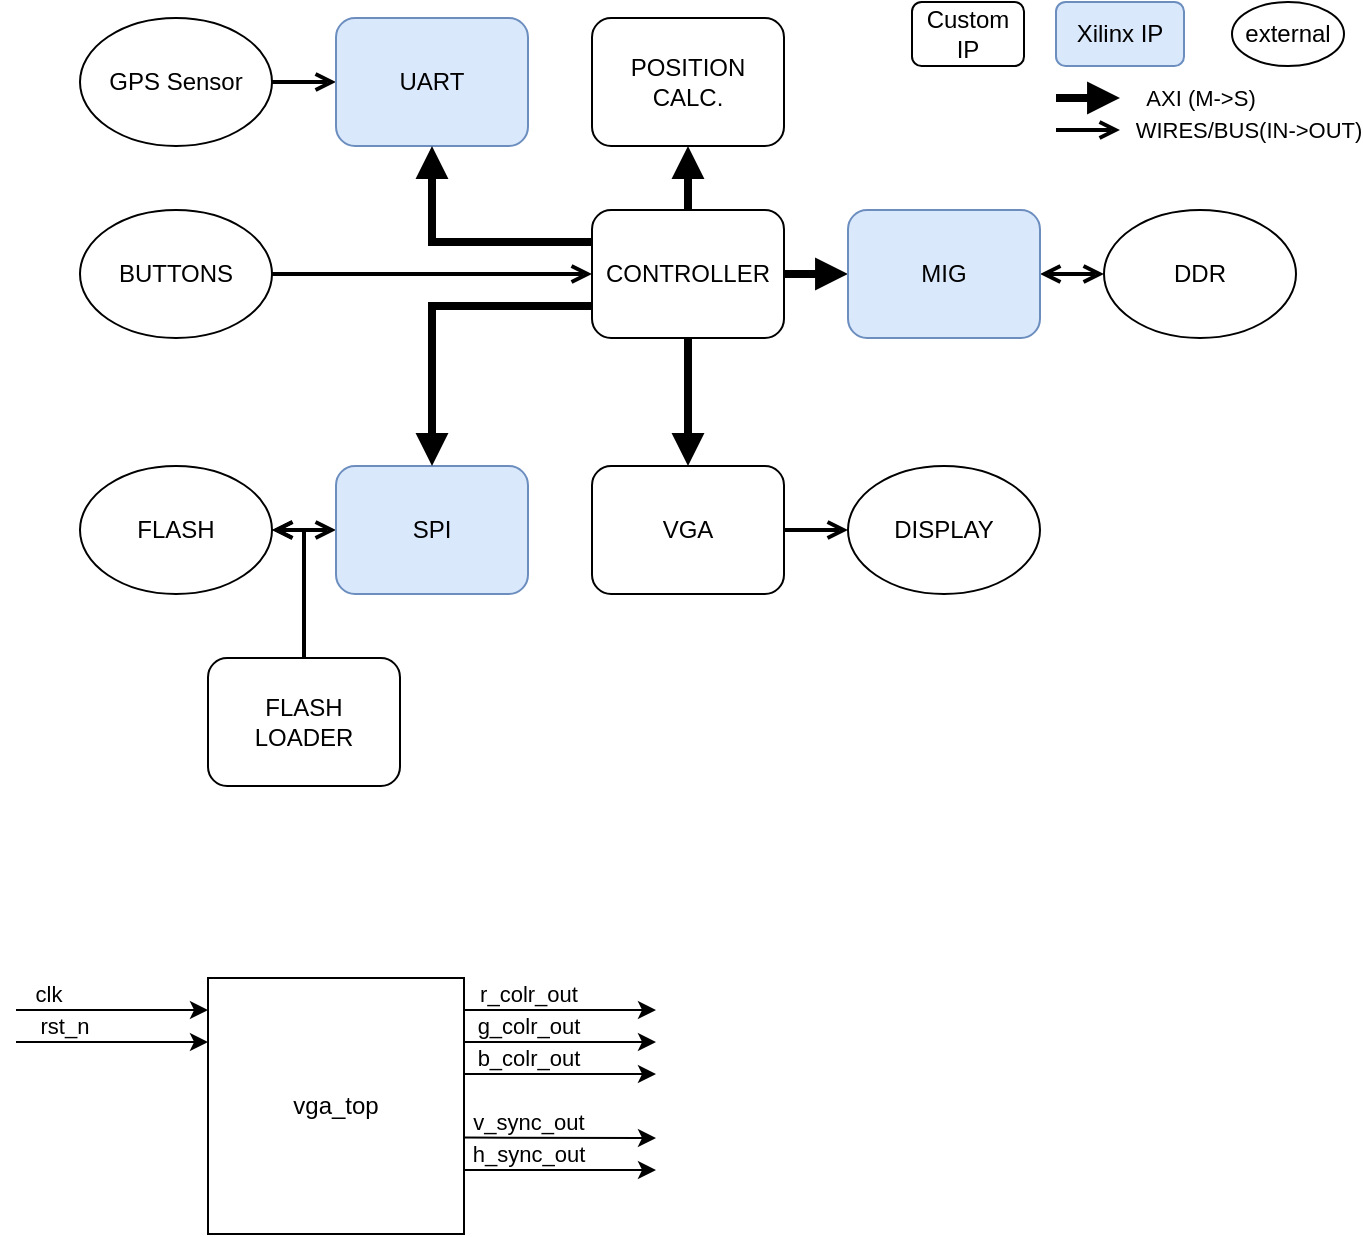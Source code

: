 <mxfile version="16.5.1" type="device" pages="4"><diagram id="nEQVa2_PhKiKGe51zzit" name="top_arch_V1"><mxGraphModel dx="1382" dy="878" grid="1" gridSize="8" guides="1" tooltips="1" connect="1" arrows="1" fold="1" page="1" pageScale="1" pageWidth="850" pageHeight="1100" math="0" shadow="0"><root><mxCell id="0"/><mxCell id="1" parent="0"/><mxCell id="EMBkTUxS-HCczICOHxxR-1" value="vga_top" style="rounded=0;whiteSpace=wrap;html=1;" parent="1" vertex="1"><mxGeometry x="192" y="512" width="128" height="128" as="geometry"/></mxCell><mxCell id="BHH7NuSYGkCIC_-TlVkg-1" value="" style="endArrow=classic;html=1;rounded=0;" parent="1" edge="1"><mxGeometry width="50" height="50" relative="1" as="geometry"><mxPoint x="320" y="528" as="sourcePoint"/><mxPoint x="416" y="528" as="targetPoint"/></mxGeometry></mxCell><mxCell id="BHH7NuSYGkCIC_-TlVkg-8" value="r_colr_out" style="edgeLabel;html=1;align=center;verticalAlign=middle;resizable=0;points=[];" parent="BHH7NuSYGkCIC_-TlVkg-1" vertex="1" connectable="0"><mxGeometry x="0.439" y="-1" relative="1" as="geometry"><mxPoint x="-37" y="-9" as="offset"/></mxGeometry></mxCell><mxCell id="BHH7NuSYGkCIC_-TlVkg-2" value="g_colr_out" style="endArrow=classic;html=1;rounded=0;" parent="1" edge="1"><mxGeometry x="-0.333" y="8" width="50" height="50" relative="1" as="geometry"><mxPoint x="320" y="544" as="sourcePoint"/><mxPoint x="416" y="544" as="targetPoint"/><mxPoint as="offset"/></mxGeometry></mxCell><mxCell id="BHH7NuSYGkCIC_-TlVkg-3" value="b_colr_out" style="endArrow=classic;html=1;rounded=0;" parent="1" edge="1"><mxGeometry x="-0.333" y="8" width="50" height="50" relative="1" as="geometry"><mxPoint x="320" y="560" as="sourcePoint"/><mxPoint x="416" y="560" as="targetPoint"/><mxPoint as="offset"/></mxGeometry></mxCell><mxCell id="BHH7NuSYGkCIC_-TlVkg-4" value="v_sync_out" style="endArrow=classic;html=1;rounded=0;" parent="1" edge="1"><mxGeometry x="-0.334" y="8" width="50" height="50" relative="1" as="geometry"><mxPoint x="320" y="591.76" as="sourcePoint"/><mxPoint x="416" y="592" as="targetPoint"/><mxPoint as="offset"/></mxGeometry></mxCell><mxCell id="BHH7NuSYGkCIC_-TlVkg-5" value="h_sync_out" style="endArrow=classic;html=1;rounded=0;" parent="1" edge="1"><mxGeometry x="-0.333" y="8" width="50" height="50" relative="1" as="geometry"><mxPoint x="320" y="608" as="sourcePoint"/><mxPoint x="416" y="608" as="targetPoint"/><mxPoint as="offset"/></mxGeometry></mxCell><mxCell id="BHH7NuSYGkCIC_-TlVkg-6" value="clk" style="endArrow=classic;html=1;rounded=0;" parent="1" edge="1"><mxGeometry x="-0.667" y="8" width="50" height="50" relative="1" as="geometry"><mxPoint x="96" y="528" as="sourcePoint"/><mxPoint x="192" y="528" as="targetPoint"/><mxPoint as="offset"/></mxGeometry></mxCell><mxCell id="BHH7NuSYGkCIC_-TlVkg-7" value="rst_n" style="endArrow=classic;html=1;rounded=0;" parent="1" edge="1"><mxGeometry x="-0.5" y="8" width="50" height="50" relative="1" as="geometry"><mxPoint x="96" y="544" as="sourcePoint"/><mxPoint x="192" y="544" as="targetPoint"/><mxPoint as="offset"/></mxGeometry></mxCell><mxCell id="VVmX6la4kEFzWT4004Nb-6" style="edgeStyle=orthogonalEdgeStyle;rounded=0;orthogonalLoop=1;jettySize=auto;html=1;entryX=0;entryY=0.5;entryDx=0;entryDy=0;strokeWidth=4;endArrow=block;endFill=1;exitX=1;exitY=0.5;exitDx=0;exitDy=0;" parent="1" source="uRz5PrypNm8M7Azt9l2P-7" target="VVmX6la4kEFzWT4004Nb-2" edge="1"><mxGeometry relative="1" as="geometry"><mxPoint x="504" y="176" as="sourcePoint"/></mxGeometry></mxCell><mxCell id="uRz5PrypNm8M7Azt9l2P-6" style="edgeStyle=orthogonalEdgeStyle;rounded=0;orthogonalLoop=1;jettySize=auto;html=1;exitX=0;exitY=0.5;exitDx=0;exitDy=0;entryX=1;entryY=0.5;entryDx=0;entryDy=0;endArrow=open;endFill=0;strokeWidth=2;startArrow=open;startFill=0;" parent="1" source="VVmX6la4kEFzWT4004Nb-1" target="Vkc70nAae5T4lTxsDKgx-2" edge="1"><mxGeometry relative="1" as="geometry"><mxPoint x="160" y="288" as="targetPoint"/></mxGeometry></mxCell><mxCell id="VVmX6la4kEFzWT4004Nb-1" value="SPI" style="rounded=1;whiteSpace=wrap;html=1;fillColor=#dae8fc;strokeColor=#6c8ebf;" parent="1" vertex="1"><mxGeometry x="256" y="256" width="96" height="64" as="geometry"/></mxCell><mxCell id="Vkc70nAae5T4lTxsDKgx-6" style="edgeStyle=orthogonalEdgeStyle;rounded=0;orthogonalLoop=1;jettySize=auto;html=1;exitX=1;exitY=0.5;exitDx=0;exitDy=0;entryX=0;entryY=0.5;entryDx=0;entryDy=0;startArrow=open;startFill=0;endArrow=open;endFill=0;strokeWidth=2;" parent="1" source="VVmX6la4kEFzWT4004Nb-2" target="Vkc70nAae5T4lTxsDKgx-5" edge="1"><mxGeometry relative="1" as="geometry"/></mxCell><mxCell id="VVmX6la4kEFzWT4004Nb-2" value="MIG" style="rounded=1;whiteSpace=wrap;html=1;fillColor=#dae8fc;strokeColor=#6c8ebf;" parent="1" vertex="1"><mxGeometry x="512" y="128" width="96" height="64" as="geometry"/></mxCell><mxCell id="uRz5PrypNm8M7Azt9l2P-2" style="edgeStyle=orthogonalEdgeStyle;rounded=0;orthogonalLoop=1;jettySize=auto;html=1;exitX=0.5;exitY=1;exitDx=0;exitDy=0;entryX=0.5;entryY=0;entryDx=0;entryDy=0;endArrow=block;endFill=1;strokeWidth=4;" parent="1" source="uRz5PrypNm8M7Azt9l2P-7" target="VVmX6la4kEFzWT4004Nb-3" edge="1"><mxGeometry relative="1" as="geometry"><Array as="points"/></mxGeometry></mxCell><mxCell id="uRz5PrypNm8M7Azt9l2P-12" style="edgeStyle=orthogonalEdgeStyle;rounded=0;orthogonalLoop=1;jettySize=auto;html=1;exitX=1;exitY=0.5;exitDx=0;exitDy=0;entryX=0;entryY=0.5;entryDx=0;entryDy=0;startArrow=none;startFill=0;endArrow=open;endFill=0;strokeWidth=2;" parent="1" source="VVmX6la4kEFzWT4004Nb-3" target="uRz5PrypNm8M7Azt9l2P-11" edge="1"><mxGeometry relative="1" as="geometry"/></mxCell><mxCell id="VVmX6la4kEFzWT4004Nb-3" value="VGA" style="rounded=1;whiteSpace=wrap;html=1;" parent="1" vertex="1"><mxGeometry x="384" y="256" width="96" height="64" as="geometry"/></mxCell><mxCell id="uRz5PrypNm8M7Azt9l2P-10" style="edgeStyle=orthogonalEdgeStyle;rounded=0;orthogonalLoop=1;jettySize=auto;html=1;exitX=1;exitY=0.5;exitDx=0;exitDy=0;entryX=0;entryY=0.5;entryDx=0;entryDy=0;endArrow=open;endFill=0;strokeWidth=2;startArrow=none;startFill=0;" parent="1" source="uRz5PrypNm8M7Azt9l2P-9" target="VVmX6la4kEFzWT4004Nb-4" edge="1"><mxGeometry relative="1" as="geometry"/></mxCell><mxCell id="VVmX6la4kEFzWT4004Nb-4" value="UART" style="rounded=1;whiteSpace=wrap;html=1;fillColor=#dae8fc;strokeColor=#6c8ebf;" parent="1" vertex="1"><mxGeometry x="256" y="32" width="96" height="64" as="geometry"/></mxCell><mxCell id="uRz5PrypNm8M7Azt9l2P-4" style="edgeStyle=orthogonalEdgeStyle;rounded=0;orthogonalLoop=1;jettySize=auto;html=1;exitX=0.5;exitY=0;exitDx=0;exitDy=0;entryX=0.5;entryY=1;entryDx=0;entryDy=0;endArrow=block;endFill=1;strokeWidth=4;" parent="1" source="uRz5PrypNm8M7Azt9l2P-7" target="VVmX6la4kEFzWT4004Nb-5" edge="1"><mxGeometry relative="1" as="geometry"/></mxCell><mxCell id="VVmX6la4kEFzWT4004Nb-5" value="POSITION &lt;br&gt;CALC." style="rounded=1;whiteSpace=wrap;html=1;" parent="1" vertex="1"><mxGeometry x="384" y="32" width="96" height="64" as="geometry"/></mxCell><mxCell id="uRz5PrypNm8M7Azt9l2P-8" style="edgeStyle=orthogonalEdgeStyle;rounded=0;orthogonalLoop=1;jettySize=auto;html=1;exitX=0;exitY=0.75;exitDx=0;exitDy=0;entryX=0.5;entryY=0;entryDx=0;entryDy=0;endArrow=block;endFill=1;strokeWidth=4;" parent="1" source="uRz5PrypNm8M7Azt9l2P-7" target="VVmX6la4kEFzWT4004Nb-1" edge="1"><mxGeometry relative="1" as="geometry"/></mxCell><mxCell id="Vkc70nAae5T4lTxsDKgx-4" style="edgeStyle=orthogonalEdgeStyle;rounded=0;orthogonalLoop=1;jettySize=auto;html=1;exitX=0;exitY=0.25;exitDx=0;exitDy=0;entryX=0.5;entryY=1;entryDx=0;entryDy=0;startArrow=none;startFill=0;endArrow=block;endFill=1;strokeWidth=4;" parent="1" source="uRz5PrypNm8M7Azt9l2P-7" target="VVmX6la4kEFzWT4004Nb-4" edge="1"><mxGeometry relative="1" as="geometry"/></mxCell><mxCell id="uRz5PrypNm8M7Azt9l2P-7" value="CONTROLLER" style="rounded=1;whiteSpace=wrap;html=1;" parent="1" vertex="1"><mxGeometry x="384" y="128" width="96" height="64" as="geometry"/></mxCell><mxCell id="uRz5PrypNm8M7Azt9l2P-9" value="GPS Sensor" style="ellipse;whiteSpace=wrap;html=1;" parent="1" vertex="1"><mxGeometry x="128" y="32" width="96" height="64" as="geometry"/></mxCell><mxCell id="uRz5PrypNm8M7Azt9l2P-11" value="DISPLAY" style="ellipse;whiteSpace=wrap;html=1;" parent="1" vertex="1"><mxGeometry x="512" y="256" width="96" height="64" as="geometry"/></mxCell><mxCell id="uRz5PrypNm8M7Azt9l2P-15" style="edgeStyle=orthogonalEdgeStyle;rounded=0;orthogonalLoop=1;jettySize=auto;html=1;exitX=1;exitY=0.5;exitDx=0;exitDy=0;entryX=0;entryY=0.5;entryDx=0;entryDy=0;startArrow=none;startFill=0;endArrow=open;endFill=0;strokeWidth=2;" parent="1" source="Vkc70nAae5T4lTxsDKgx-3" target="uRz5PrypNm8M7Azt9l2P-7" edge="1"><mxGeometry relative="1" as="geometry"><mxPoint x="224" y="144" as="sourcePoint"/></mxGeometry></mxCell><mxCell id="Vkc70nAae5T4lTxsDKgx-2" value="FLASH" style="ellipse;whiteSpace=wrap;html=1;" parent="1" vertex="1"><mxGeometry x="128" y="256" width="96" height="64" as="geometry"/></mxCell><mxCell id="Vkc70nAae5T4lTxsDKgx-3" value="BUTTONS" style="ellipse;whiteSpace=wrap;html=1;" parent="1" vertex="1"><mxGeometry x="128" y="128" width="96" height="64" as="geometry"/></mxCell><mxCell id="Vkc70nAae5T4lTxsDKgx-5" value="DDR" style="ellipse;whiteSpace=wrap;html=1;" parent="1" vertex="1"><mxGeometry x="640" y="128" width="96" height="64" as="geometry"/></mxCell><mxCell id="Vkc70nAae5T4lTxsDKgx-7" value="Xilinx IP" style="rounded=1;whiteSpace=wrap;html=1;fillColor=#dae8fc;strokeColor=#6c8ebf;" parent="1" vertex="1"><mxGeometry x="616" y="24" width="64" height="32" as="geometry"/></mxCell><mxCell id="Vkc70nAae5T4lTxsDKgx-8" value="AXI (M-&amp;gt;S)" style="edgeStyle=orthogonalEdgeStyle;rounded=0;orthogonalLoop=1;jettySize=auto;html=1;entryX=0;entryY=0.5;entryDx=0;entryDy=0;strokeWidth=4;endArrow=block;endFill=1;exitX=1;exitY=0.5;exitDx=0;exitDy=0;" parent="1" edge="1"><mxGeometry x="1" y="40" relative="1" as="geometry"><mxPoint x="616" y="72" as="sourcePoint"/><mxPoint x="648" y="72" as="targetPoint"/><mxPoint x="40" y="40" as="offset"/></mxGeometry></mxCell><mxCell id="Vkc70nAae5T4lTxsDKgx-9" value="WIRES/BUS(IN-&amp;gt;OUT)" style="edgeStyle=orthogonalEdgeStyle;rounded=0;orthogonalLoop=1;jettySize=auto;html=1;exitX=1;exitY=0.5;exitDx=0;exitDy=0;entryX=0;entryY=0.5;entryDx=0;entryDy=0;startArrow=none;startFill=0;endArrow=open;endFill=0;strokeWidth=2;" parent="1" edge="1"><mxGeometry x="1" y="64" relative="1" as="geometry"><mxPoint x="616.0" y="88" as="sourcePoint"/><mxPoint x="648" y="88" as="targetPoint"/><mxPoint x="64" y="64" as="offset"/></mxGeometry></mxCell><mxCell id="Vkc70nAae5T4lTxsDKgx-10" value="external" style="ellipse;whiteSpace=wrap;html=1;" parent="1" vertex="1"><mxGeometry x="704" y="24" width="56" height="32" as="geometry"/></mxCell><mxCell id="Vkc70nAae5T4lTxsDKgx-11" value="Custom IP" style="rounded=1;whiteSpace=wrap;html=1;" parent="1" vertex="1"><mxGeometry x="544" y="24" width="56" height="32" as="geometry"/></mxCell><mxCell id="56OPkJiYVhn2nOcY52Cj-2" style="edgeStyle=orthogonalEdgeStyle;rounded=0;orthogonalLoop=1;jettySize=auto;html=1;exitX=0.5;exitY=0;exitDx=0;exitDy=0;entryX=1;entryY=0.5;entryDx=0;entryDy=0;strokeWidth=2;endArrow=open;endFill=0;" edge="1" parent="1" source="56OPkJiYVhn2nOcY52Cj-1" target="Vkc70nAae5T4lTxsDKgx-2"><mxGeometry relative="1" as="geometry"><Array as="points"><mxPoint x="240" y="384"/><mxPoint x="240" y="288"/></Array></mxGeometry></mxCell><mxCell id="56OPkJiYVhn2nOcY52Cj-1" value="FLASH &lt;br&gt;LOADER" style="rounded=1;whiteSpace=wrap;html=1;" vertex="1" parent="1"><mxGeometry x="192" y="352" width="96" height="64" as="geometry"/></mxCell></root></mxGraphModel></diagram><diagram id="92d5MzCySYSPe8b4pFnU" name="vga_top"><mxGraphModel dx="1422" dy="905" grid="1" gridSize="10" guides="1" tooltips="1" connect="1" arrows="1" fold="1" page="1" pageScale="1" pageWidth="1169" pageHeight="827" math="0" shadow="0"><root><mxCell id="NCdiv3p-PEW18F6FOUOr-0"/><mxCell id="NCdiv3p-PEW18F6FOUOr-1" parent="NCdiv3p-PEW18F6FOUOr-0"/><mxCell id="Me9tqdzSS-eJb3YpHCgE-0" value="vga_clk_div" style="rounded=0;whiteSpace=wrap;html=1;" parent="NCdiv3p-PEW18F6FOUOr-1" vertex="1"><mxGeometry x="120" y="70" width="120" height="80" as="geometry"/></mxCell><mxCell id="2xURPlfQjI6ZkkE0GjM2-0" value="clk_gen" style="rounded=0;whiteSpace=wrap;html=1;" parent="NCdiv3p-PEW18F6FOUOr-1" vertex="1"><mxGeometry x="120" y="200" width="120" height="80" as="geometry"/></mxCell><mxCell id="2xURPlfQjI6ZkkE0GjM2-1" value="vga_pxl_counter" style="rounded=0;whiteSpace=wrap;html=1;" parent="NCdiv3p-PEW18F6FOUOr-1" vertex="1"><mxGeometry x="120" y="360" width="120" height="120" as="geometry"/></mxCell><mxCell id="G7Uj_nLF-ltPoxCUPjvK-0" value="vga_controller" style="rounded=0;whiteSpace=wrap;html=1;" parent="NCdiv3p-PEW18F6FOUOr-1" vertex="1"><mxGeometry x="440" y="360" width="120" height="120" as="geometry"/></mxCell><mxCell id="G7Uj_nLF-ltPoxCUPjvK-1" value="vga_colr_mux" style="rounded=0;whiteSpace=wrap;html=1;" parent="NCdiv3p-PEW18F6FOUOr-1" vertex="1"><mxGeometry x="760" y="360" width="120" height="120" as="geometry"/></mxCell><mxCell id="G7Uj_nLF-ltPoxCUPjvK-2" value="vga_pattern_gen" style="rounded=0;whiteSpace=wrap;html=1;" parent="NCdiv3p-PEW18F6FOUOr-1" vertex="1"><mxGeometry x="440" y="200" width="120" height="80" as="geometry"/></mxCell><mxCell id="G7Uj_nLF-ltPoxCUPjvK-7" value="" style="endArrow=classic;html=1;rounded=0;entryX=0;entryY=0.25;entryDx=0;entryDy=0;" parent="NCdiv3p-PEW18F6FOUOr-1" target="Me9tqdzSS-eJb3YpHCgE-0" edge="1"><mxGeometry width="50" height="50" relative="1" as="geometry"><mxPoint x="40" y="90" as="sourcePoint"/><mxPoint x="60" y="80" as="targetPoint"/></mxGeometry></mxCell><mxCell id="G7Uj_nLF-ltPoxCUPjvK-14" value="clk" style="edgeLabel;html=1;align=center;verticalAlign=middle;resizable=0;points=[];" parent="G7Uj_nLF-ltPoxCUPjvK-7" vertex="1" connectable="0"><mxGeometry x="-0.496" y="2" relative="1" as="geometry"><mxPoint x="-10" y="-8" as="offset"/></mxGeometry></mxCell><mxCell id="G7Uj_nLF-ltPoxCUPjvK-9" value="" style="endArrow=classic;html=1;rounded=0;entryX=0;entryY=0.25;entryDx=0;entryDy=0;" parent="NCdiv3p-PEW18F6FOUOr-1" edge="1"><mxGeometry width="50" height="50" relative="1" as="geometry"><mxPoint x="40" y="110" as="sourcePoint"/><mxPoint x="120" y="110" as="targetPoint"/></mxGeometry></mxCell><mxCell id="G7Uj_nLF-ltPoxCUPjvK-16" value="rst_n" style="edgeLabel;html=1;align=center;verticalAlign=middle;resizable=0;points=[];" parent="G7Uj_nLF-ltPoxCUPjvK-9" vertex="1" connectable="0"><mxGeometry x="-0.468" y="2" relative="1" as="geometry"><mxPoint x="-11" y="-8" as="offset"/></mxGeometry></mxCell><mxCell id="G7Uj_nLF-ltPoxCUPjvK-17" value="" style="endArrow=classic;html=1;rounded=0;entryX=0;entryY=0.25;entryDx=0;entryDy=0;" parent="NCdiv3p-PEW18F6FOUOr-1" edge="1"><mxGeometry width="50" height="50" relative="1" as="geometry"><mxPoint x="40" y="220" as="sourcePoint"/><mxPoint x="120" y="220" as="targetPoint"/></mxGeometry></mxCell><mxCell id="G7Uj_nLF-ltPoxCUPjvK-18" value="clk" style="edgeLabel;html=1;align=center;verticalAlign=middle;resizable=0;points=[];" parent="G7Uj_nLF-ltPoxCUPjvK-17" vertex="1" connectable="0"><mxGeometry x="-0.496" y="2" relative="1" as="geometry"><mxPoint x="-10" y="-8" as="offset"/></mxGeometry></mxCell><mxCell id="G7Uj_nLF-ltPoxCUPjvK-19" value="" style="endArrow=classic;html=1;rounded=0;entryX=0;entryY=0.25;entryDx=0;entryDy=0;" parent="NCdiv3p-PEW18F6FOUOr-1" edge="1"><mxGeometry width="50" height="50" relative="1" as="geometry"><mxPoint x="40" y="240" as="sourcePoint"/><mxPoint x="120" y="240" as="targetPoint"/></mxGeometry></mxCell><mxCell id="G7Uj_nLF-ltPoxCUPjvK-20" value="rst_n" style="edgeLabel;html=1;align=center;verticalAlign=middle;resizable=0;points=[];" parent="G7Uj_nLF-ltPoxCUPjvK-19" vertex="1" connectable="0"><mxGeometry x="-0.468" y="2" relative="1" as="geometry"><mxPoint x="-11" y="-8" as="offset"/></mxGeometry></mxCell><mxCell id="G7Uj_nLF-ltPoxCUPjvK-22" value="" style="endArrow=classic;html=1;rounded=0;entryX=0;entryY=0.25;entryDx=0;entryDy=0;" parent="NCdiv3p-PEW18F6FOUOr-1" edge="1"><mxGeometry width="50" height="50" relative="1" as="geometry"><mxPoint x="240" y="90.0" as="sourcePoint"/><mxPoint x="320" y="90.0" as="targetPoint"/></mxGeometry></mxCell><mxCell id="G7Uj_nLF-ltPoxCUPjvK-23" value="pxl_clk_s" style="edgeLabel;html=1;align=center;verticalAlign=middle;resizable=0;points=[];" parent="G7Uj_nLF-ltPoxCUPjvK-22" vertex="1" connectable="0"><mxGeometry x="-0.496" y="2" relative="1" as="geometry"><mxPoint x="10" y="-8" as="offset"/></mxGeometry></mxCell><mxCell id="G7Uj_nLF-ltPoxCUPjvK-24" value="" style="endArrow=classic;html=1;rounded=0;entryX=0;entryY=0.25;entryDx=0;entryDy=0;" parent="NCdiv3p-PEW18F6FOUOr-1" edge="1"><mxGeometry width="50" height="50" relative="1" as="geometry"><mxPoint x="40" y="380" as="sourcePoint"/><mxPoint x="120" y="380" as="targetPoint"/></mxGeometry></mxCell><mxCell id="G7Uj_nLF-ltPoxCUPjvK-25" value="pxl_clk_s" style="edgeLabel;html=1;align=center;verticalAlign=middle;resizable=0;points=[];" parent="G7Uj_nLF-ltPoxCUPjvK-24" vertex="1" connectable="0"><mxGeometry x="-0.496" y="2" relative="1" as="geometry"><mxPoint y="-8" as="offset"/></mxGeometry></mxCell><mxCell id="G7Uj_nLF-ltPoxCUPjvK-26" value="" style="endArrow=classic;html=1;rounded=0;entryX=0;entryY=0.25;entryDx=0;entryDy=0;" parent="NCdiv3p-PEW18F6FOUOr-1" edge="1"><mxGeometry width="50" height="50" relative="1" as="geometry"><mxPoint x="40" y="400" as="sourcePoint"/><mxPoint x="120" y="400" as="targetPoint"/></mxGeometry></mxCell><mxCell id="G7Uj_nLF-ltPoxCUPjvK-27" value="rst_n" style="edgeLabel;html=1;align=center;verticalAlign=middle;resizable=0;points=[];" parent="G7Uj_nLF-ltPoxCUPjvK-26" vertex="1" connectable="0"><mxGeometry x="-0.468" y="2" relative="1" as="geometry"><mxPoint x="-11" y="-8" as="offset"/></mxGeometry></mxCell><mxCell id="G7Uj_nLF-ltPoxCUPjvK-29" value="" style="endArrow=classic;html=1;rounded=0;entryX=0;entryY=0.25;entryDx=0;entryDy=0;" parent="NCdiv3p-PEW18F6FOUOr-1" edge="1"><mxGeometry width="50" height="50" relative="1" as="geometry"><mxPoint x="240" y="380" as="sourcePoint"/><mxPoint x="320" y="380" as="targetPoint"/></mxGeometry></mxCell><mxCell id="G7Uj_nLF-ltPoxCUPjvK-30" value="pxl_ctr_s" style="edgeLabel;html=1;align=center;verticalAlign=middle;resizable=0;points=[];" parent="G7Uj_nLF-ltPoxCUPjvK-29" vertex="1" connectable="0"><mxGeometry x="-0.496" y="2" relative="1" as="geometry"><mxPoint x="10" y="-8" as="offset"/></mxGeometry></mxCell><mxCell id="G7Uj_nLF-ltPoxCUPjvK-31" value="" style="endArrow=classic;html=1;rounded=0;entryX=0;entryY=0.25;entryDx=0;entryDy=0;" parent="NCdiv3p-PEW18F6FOUOr-1" edge="1"><mxGeometry width="50" height="50" relative="1" as="geometry"><mxPoint x="240" y="400" as="sourcePoint"/><mxPoint x="320" y="400" as="targetPoint"/></mxGeometry></mxCell><mxCell id="G7Uj_nLF-ltPoxCUPjvK-32" value="line_ctr_s" style="edgeLabel;html=1;align=center;verticalAlign=middle;resizable=0;points=[];" parent="G7Uj_nLF-ltPoxCUPjvK-31" vertex="1" connectable="0"><mxGeometry x="-0.468" y="2" relative="1" as="geometry"><mxPoint x="9" y="-8" as="offset"/></mxGeometry></mxCell><mxCell id="G7Uj_nLF-ltPoxCUPjvK-33" value="" style="endArrow=classic;html=1;rounded=0;entryX=0;entryY=0.25;entryDx=0;entryDy=0;" parent="NCdiv3p-PEW18F6FOUOr-1" edge="1"><mxGeometry width="50" height="50" relative="1" as="geometry"><mxPoint x="360" y="380" as="sourcePoint"/><mxPoint x="440" y="380" as="targetPoint"/></mxGeometry></mxCell><mxCell id="G7Uj_nLF-ltPoxCUPjvK-34" value="pxl_clk_s" style="edgeLabel;html=1;align=center;verticalAlign=middle;resizable=0;points=[];" parent="G7Uj_nLF-ltPoxCUPjvK-33" vertex="1" connectable="0"><mxGeometry x="-0.496" y="2" relative="1" as="geometry"><mxPoint y="-8" as="offset"/></mxGeometry></mxCell><mxCell id="G7Uj_nLF-ltPoxCUPjvK-35" value="" style="endArrow=classic;html=1;rounded=0;entryX=0;entryY=0.25;entryDx=0;entryDy=0;" parent="NCdiv3p-PEW18F6FOUOr-1" edge="1"><mxGeometry width="50" height="50" relative="1" as="geometry"><mxPoint x="360" y="400" as="sourcePoint"/><mxPoint x="440" y="400" as="targetPoint"/></mxGeometry></mxCell><mxCell id="G7Uj_nLF-ltPoxCUPjvK-36" value="rst_n" style="edgeLabel;html=1;align=center;verticalAlign=middle;resizable=0;points=[];" parent="G7Uj_nLF-ltPoxCUPjvK-35" vertex="1" connectable="0"><mxGeometry x="-0.468" y="2" relative="1" as="geometry"><mxPoint x="-11" y="-8" as="offset"/></mxGeometry></mxCell><mxCell id="G7Uj_nLF-ltPoxCUPjvK-37" value="" style="endArrow=classic;html=1;rounded=0;entryX=0;entryY=0.25;entryDx=0;entryDy=0;" parent="NCdiv3p-PEW18F6FOUOr-1" edge="1"><mxGeometry width="50" height="50" relative="1" as="geometry"><mxPoint x="360" y="420" as="sourcePoint"/><mxPoint x="440" y="420" as="targetPoint"/></mxGeometry></mxCell><mxCell id="G7Uj_nLF-ltPoxCUPjvK-38" value="pxl_ctr_s" style="edgeLabel;html=1;align=center;verticalAlign=middle;resizable=0;points=[];" parent="G7Uj_nLF-ltPoxCUPjvK-37" vertex="1" connectable="0"><mxGeometry x="-0.496" y="2" relative="1" as="geometry"><mxPoint y="-8" as="offset"/></mxGeometry></mxCell><mxCell id="G7Uj_nLF-ltPoxCUPjvK-39" value="" style="endArrow=classic;html=1;rounded=0;entryX=0;entryY=0.25;entryDx=0;entryDy=0;" parent="NCdiv3p-PEW18F6FOUOr-1" edge="1"><mxGeometry width="50" height="50" relative="1" as="geometry"><mxPoint x="360" y="440" as="sourcePoint"/><mxPoint x="440" y="440" as="targetPoint"/></mxGeometry></mxCell><mxCell id="G7Uj_nLF-ltPoxCUPjvK-40" value="line_ctr_s" style="edgeLabel;html=1;align=center;verticalAlign=middle;resizable=0;points=[];" parent="G7Uj_nLF-ltPoxCUPjvK-39" vertex="1" connectable="0"><mxGeometry x="-0.468" y="2" relative="1" as="geometry"><mxPoint x="-1" y="-8" as="offset"/></mxGeometry></mxCell><mxCell id="G7Uj_nLF-ltPoxCUPjvK-41" value="" style="endArrow=classic;html=1;rounded=0;entryX=0;entryY=0.25;entryDx=0;entryDy=0;" parent="NCdiv3p-PEW18F6FOUOr-1" edge="1"><mxGeometry width="50" height="50" relative="1" as="geometry"><mxPoint x="560" y="400" as="sourcePoint"/><mxPoint x="640" y="400" as="targetPoint"/></mxGeometry></mxCell><mxCell id="G7Uj_nLF-ltPoxCUPjvK-42" value="v_sync_s" style="edgeLabel;html=1;align=center;verticalAlign=middle;resizable=0;points=[];" parent="G7Uj_nLF-ltPoxCUPjvK-41" vertex="1" connectable="0"><mxGeometry x="-0.496" y="2" relative="1" as="geometry"><mxPoint x="10" y="-8" as="offset"/></mxGeometry></mxCell><mxCell id="G7Uj_nLF-ltPoxCUPjvK-43" value="" style="endArrow=classic;html=1;rounded=0;entryX=0;entryY=0.25;entryDx=0;entryDy=0;" parent="NCdiv3p-PEW18F6FOUOr-1" edge="1"><mxGeometry width="50" height="50" relative="1" as="geometry"><mxPoint x="560" y="420" as="sourcePoint"/><mxPoint x="640" y="420" as="targetPoint"/></mxGeometry></mxCell><mxCell id="G7Uj_nLF-ltPoxCUPjvK-44" value="h_sync_s" style="edgeLabel;html=1;align=center;verticalAlign=middle;resizable=0;points=[];" parent="G7Uj_nLF-ltPoxCUPjvK-43" vertex="1" connectable="0"><mxGeometry x="-0.468" y="2" relative="1" as="geometry"><mxPoint x="9" y="-8" as="offset"/></mxGeometry></mxCell><mxCell id="G7Uj_nLF-ltPoxCUPjvK-45" value="" style="endArrow=classic;html=1;rounded=0;entryX=0;entryY=0.25;entryDx=0;entryDy=0;" parent="NCdiv3p-PEW18F6FOUOr-1" edge="1"><mxGeometry width="50" height="50" relative="1" as="geometry"><mxPoint x="560" y="380" as="sourcePoint"/><mxPoint x="640" y="380" as="targetPoint"/></mxGeometry></mxCell><mxCell id="G7Uj_nLF-ltPoxCUPjvK-46" value="colr_en_s" style="edgeLabel;html=1;align=center;verticalAlign=middle;resizable=0;points=[];" parent="G7Uj_nLF-ltPoxCUPjvK-45" vertex="1" connectable="0"><mxGeometry x="-0.496" y="2" relative="1" as="geometry"><mxPoint x="10" y="-8" as="offset"/></mxGeometry></mxCell><mxCell id="G7Uj_nLF-ltPoxCUPjvK-52" value="" style="endArrow=classic;html=1;rounded=0;entryX=0;entryY=0.25;entryDx=0;entryDy=0;" parent="NCdiv3p-PEW18F6FOUOr-1" edge="1"><mxGeometry width="50" height="50" relative="1" as="geometry"><mxPoint x="240" y="220" as="sourcePoint"/><mxPoint x="320" y="220" as="targetPoint"/></mxGeometry></mxCell><mxCell id="G7Uj_nLF-ltPoxCUPjvK-53" value="pxl_clk_s" style="edgeLabel;html=1;align=center;verticalAlign=middle;resizable=0;points=[];" parent="G7Uj_nLF-ltPoxCUPjvK-52" vertex="1" connectable="0"><mxGeometry x="-0.496" y="2" relative="1" as="geometry"><mxPoint x="10" y="-8" as="offset"/></mxGeometry></mxCell><mxCell id="G7Uj_nLF-ltPoxCUPjvK-54" value="IF CONF_SIM == 1" style="text;html=1;align=left;verticalAlign=middle;resizable=0;points=[];autosize=1;strokeColor=none;fillColor=none;" parent="NCdiv3p-PEW18F6FOUOr-1" vertex="1"><mxGeometry x="40" y="170" width="120" height="20" as="geometry"/></mxCell><mxCell id="G7Uj_nLF-ltPoxCUPjvK-55" value="IF CONF_SIM == 0" style="text;html=1;align=left;verticalAlign=middle;resizable=0;points=[];autosize=1;strokeColor=none;fillColor=none;" parent="NCdiv3p-PEW18F6FOUOr-1" vertex="1"><mxGeometry x="40" y="40" width="120" height="20" as="geometry"/></mxCell><mxCell id="G7Uj_nLF-ltPoxCUPjvK-56" value="" style="endArrow=classic;html=1;rounded=0;entryX=0;entryY=0.25;entryDx=0;entryDy=0;" parent="NCdiv3p-PEW18F6FOUOr-1" edge="1"><mxGeometry width="50" height="50" relative="1" as="geometry"><mxPoint x="360" y="220" as="sourcePoint"/><mxPoint x="440" y="220" as="targetPoint"/></mxGeometry></mxCell><mxCell id="G7Uj_nLF-ltPoxCUPjvK-57" value="pxl_ctr_s" style="edgeLabel;html=1;align=center;verticalAlign=middle;resizable=0;points=[];" parent="G7Uj_nLF-ltPoxCUPjvK-56" vertex="1" connectable="0"><mxGeometry x="-0.496" y="2" relative="1" as="geometry"><mxPoint y="-8" as="offset"/></mxGeometry></mxCell><mxCell id="G7Uj_nLF-ltPoxCUPjvK-58" value="" style="endArrow=classic;html=1;rounded=0;entryX=0;entryY=0.25;entryDx=0;entryDy=0;" parent="NCdiv3p-PEW18F6FOUOr-1" edge="1"><mxGeometry width="50" height="50" relative="1" as="geometry"><mxPoint x="360" y="240" as="sourcePoint"/><mxPoint x="440" y="240" as="targetPoint"/></mxGeometry></mxCell><mxCell id="G7Uj_nLF-ltPoxCUPjvK-59" value="line_ctr_s" style="edgeLabel;html=1;align=center;verticalAlign=middle;resizable=0;points=[];" parent="G7Uj_nLF-ltPoxCUPjvK-58" vertex="1" connectable="0"><mxGeometry x="-0.468" y="2" relative="1" as="geometry"><mxPoint x="-1" y="-8" as="offset"/></mxGeometry></mxCell><mxCell id="G7Uj_nLF-ltPoxCUPjvK-60" value="" style="endArrow=classic;html=1;rounded=0;entryX=0;entryY=0.25;entryDx=0;entryDy=0;" parent="NCdiv3p-PEW18F6FOUOr-1" edge="1"><mxGeometry width="50" height="50" relative="1" as="geometry"><mxPoint x="560" y="220" as="sourcePoint"/><mxPoint x="640" y="220" as="targetPoint"/></mxGeometry></mxCell><mxCell id="G7Uj_nLF-ltPoxCUPjvK-61" value="colr_arr_s" style="edgeLabel;html=1;align=center;verticalAlign=middle;resizable=0;points=[];" parent="G7Uj_nLF-ltPoxCUPjvK-60" vertex="1" connectable="0"><mxGeometry x="-0.496" y="2" relative="1" as="geometry"><mxPoint x="10" y="-8" as="offset"/></mxGeometry></mxCell><mxCell id="G7Uj_nLF-ltPoxCUPjvK-62" value="IF CONF_TEST_PATT == 1" style="text;html=1;align=left;verticalAlign=middle;resizable=0;points=[];autosize=1;strokeColor=none;fillColor=none;" parent="NCdiv3p-PEW18F6FOUOr-1" vertex="1"><mxGeometry x="360" y="170" width="160" height="20" as="geometry"/></mxCell><mxCell id="G7Uj_nLF-ltPoxCUPjvK-63" value="" style="endArrow=classic;html=1;rounded=0;entryX=0;entryY=0.25;entryDx=0;entryDy=0;" parent="NCdiv3p-PEW18F6FOUOr-1" edge="1"><mxGeometry width="50" height="50" relative="1" as="geometry"><mxPoint x="680" y="380" as="sourcePoint"/><mxPoint x="760" y="380" as="targetPoint"/></mxGeometry></mxCell><mxCell id="G7Uj_nLF-ltPoxCUPjvK-64" value="colr_arr_s" style="edgeLabel;html=1;align=center;verticalAlign=middle;resizable=0;points=[];" parent="G7Uj_nLF-ltPoxCUPjvK-63" vertex="1" connectable="0"><mxGeometry x="-0.496" y="2" relative="1" as="geometry"><mxPoint y="-8" as="offset"/></mxGeometry></mxCell><mxCell id="G7Uj_nLF-ltPoxCUPjvK-65" value="" style="endArrow=classic;html=1;rounded=0;entryX=0;entryY=0.25;entryDx=0;entryDy=0;" parent="NCdiv3p-PEW18F6FOUOr-1" edge="1"><mxGeometry width="50" height="50" relative="1" as="geometry"><mxPoint x="680" y="400" as="sourcePoint"/><mxPoint x="760" y="400" as="targetPoint"/></mxGeometry></mxCell><mxCell id="G7Uj_nLF-ltPoxCUPjvK-66" value="colr_en_s" style="edgeLabel;html=1;align=center;verticalAlign=middle;resizable=0;points=[];" parent="G7Uj_nLF-ltPoxCUPjvK-65" vertex="1" connectable="0"><mxGeometry x="-0.468" y="2" relative="1" as="geometry"><mxPoint x="-1" y="-8" as="offset"/></mxGeometry></mxCell><mxCell id="G7Uj_nLF-ltPoxCUPjvK-67" value="" style="endArrow=classic;html=1;rounded=0;" parent="NCdiv3p-PEW18F6FOUOr-1" edge="1"><mxGeometry width="50" height="50" relative="1" as="geometry"><mxPoint x="880" y="380" as="sourcePoint"/><mxPoint x="1000" y="380" as="targetPoint"/></mxGeometry></mxCell><mxCell id="G7Uj_nLF-ltPoxCUPjvK-68" value="colr_mux_arr_s" style="edgeLabel;html=1;align=center;verticalAlign=middle;resizable=0;points=[];" parent="G7Uj_nLF-ltPoxCUPjvK-67" vertex="1" connectable="0"><mxGeometry x="-0.496" y="2" relative="1" as="geometry"><mxPoint x="20" y="-8" as="offset"/></mxGeometry></mxCell></root></mxGraphModel></diagram><diagram id="aZrrmqm0KrwpdvjAzdaQ" name="vga_arch_int_BRAM"><mxGraphModel dx="1382" dy="878" grid="1" gridSize="10" guides="1" tooltips="1" connect="1" arrows="1" fold="1" page="1" pageScale="1" pageWidth="1169" pageHeight="827" math="0" shadow="0"><root><mxCell id="AfBJRUnci_gZcaBItBri-0"/><mxCell id="AfBJRUnci_gZcaBItBri-1" parent="AfBJRUnci_gZcaBItBri-0"/><mxCell id="07cw9aPsXQ2hkpbIDxUm-0" value="vga_top" style="rounded=0;whiteSpace=wrap;html=1;" parent="AfBJRUnci_gZcaBItBri-1" vertex="1"><mxGeometry x="126" y="40" width="128" height="128" as="geometry"/></mxCell><mxCell id="07cw9aPsXQ2hkpbIDxUm-1" value="" style="endArrow=classic;html=1;rounded=0;" parent="AfBJRUnci_gZcaBItBri-1" edge="1"><mxGeometry width="50" height="50" relative="1" as="geometry"><mxPoint x="254" y="56" as="sourcePoint"/><mxPoint x="350" y="56" as="targetPoint"/></mxGeometry></mxCell><mxCell id="07cw9aPsXQ2hkpbIDxUm-2" value="r_colr_out" style="edgeLabel;html=1;align=center;verticalAlign=middle;resizable=0;points=[];" parent="07cw9aPsXQ2hkpbIDxUm-1" vertex="1" connectable="0"><mxGeometry x="0.439" y="-1" relative="1" as="geometry"><mxPoint x="-37" y="-9" as="offset"/></mxGeometry></mxCell><mxCell id="07cw9aPsXQ2hkpbIDxUm-3" value="g_colr_out" style="endArrow=classic;html=1;rounded=0;" parent="AfBJRUnci_gZcaBItBri-1" edge="1"><mxGeometry x="-0.333" y="8" width="50" height="50" relative="1" as="geometry"><mxPoint x="254" y="72" as="sourcePoint"/><mxPoint x="350" y="72" as="targetPoint"/><mxPoint as="offset"/></mxGeometry></mxCell><mxCell id="07cw9aPsXQ2hkpbIDxUm-4" value="b_colr_out" style="endArrow=classic;html=1;rounded=0;" parent="AfBJRUnci_gZcaBItBri-1" edge="1"><mxGeometry x="-0.333" y="8" width="50" height="50" relative="1" as="geometry"><mxPoint x="254" y="88" as="sourcePoint"/><mxPoint x="350" y="88" as="targetPoint"/><mxPoint as="offset"/></mxGeometry></mxCell><mxCell id="07cw9aPsXQ2hkpbIDxUm-5" value="v_sync_out" style="endArrow=classic;html=1;rounded=0;" parent="AfBJRUnci_gZcaBItBri-1" edge="1"><mxGeometry x="-0.334" y="8" width="50" height="50" relative="1" as="geometry"><mxPoint x="254" y="119.76" as="sourcePoint"/><mxPoint x="350" y="120" as="targetPoint"/><mxPoint as="offset"/></mxGeometry></mxCell><mxCell id="07cw9aPsXQ2hkpbIDxUm-6" value="h_sync_out" style="endArrow=classic;html=1;rounded=0;" parent="AfBJRUnci_gZcaBItBri-1" edge="1"><mxGeometry x="-0.333" y="8" width="50" height="50" relative="1" as="geometry"><mxPoint x="254" y="136" as="sourcePoint"/><mxPoint x="350" y="136" as="targetPoint"/><mxPoint as="offset"/></mxGeometry></mxCell><mxCell id="07cw9aPsXQ2hkpbIDxUm-7" value="clk" style="endArrow=classic;html=1;rounded=0;" parent="AfBJRUnci_gZcaBItBri-1" edge="1"><mxGeometry x="-0.667" y="8" width="50" height="50" relative="1" as="geometry"><mxPoint x="30" y="56" as="sourcePoint"/><mxPoint x="126" y="56" as="targetPoint"/><mxPoint as="offset"/></mxGeometry></mxCell><mxCell id="07cw9aPsXQ2hkpbIDxUm-8" value="rst_n" style="endArrow=classic;html=1;rounded=0;" parent="AfBJRUnci_gZcaBItBri-1" edge="1"><mxGeometry x="-0.5" y="8" width="50" height="50" relative="1" as="geometry"><mxPoint x="30" y="72" as="sourcePoint"/><mxPoint x="126" y="72" as="targetPoint"/><mxPoint as="offset"/></mxGeometry></mxCell><mxCell id="GFdq7C1Z5ePIW69YHIr8-0" value="vga_clk_div" style="rounded=0;whiteSpace=wrap;html=1;" parent="AfBJRUnci_gZcaBItBri-1" vertex="1"><mxGeometry x="120" y="250" width="120" height="80" as="geometry"/></mxCell><mxCell id="GFdq7C1Z5ePIW69YHIr8-1" value="clk_gen" style="rounded=0;whiteSpace=wrap;html=1;" parent="AfBJRUnci_gZcaBItBri-1" vertex="1"><mxGeometry x="120" y="380" width="120" height="80" as="geometry"/></mxCell><mxCell id="GFdq7C1Z5ePIW69YHIr8-2" value="vga_pxl_counter" style="rounded=0;whiteSpace=wrap;html=1;" parent="AfBJRUnci_gZcaBItBri-1" vertex="1"><mxGeometry x="120" y="680" width="120" height="120" as="geometry"/></mxCell><mxCell id="GFdq7C1Z5ePIW69YHIr8-3" value="vga_controller" style="rounded=0;whiteSpace=wrap;html=1;" parent="AfBJRUnci_gZcaBItBri-1" vertex="1"><mxGeometry x="440" y="680" width="120" height="120" as="geometry"/></mxCell><mxCell id="GFdq7C1Z5ePIW69YHIr8-4" value="vga_colr_mux" style="rounded=0;whiteSpace=wrap;html=1;" parent="AfBJRUnci_gZcaBItBri-1" vertex="1"><mxGeometry x="760" y="680" width="120" height="120" as="geometry"/></mxCell><mxCell id="GFdq7C1Z5ePIW69YHIr8-5" value="vga_pattern_gen" style="rounded=0;whiteSpace=wrap;html=1;" parent="AfBJRUnci_gZcaBItBri-1" vertex="1"><mxGeometry x="440" y="550" width="120" height="80" as="geometry"/></mxCell><mxCell id="GFdq7C1Z5ePIW69YHIr8-6" value="" style="endArrow=classic;html=1;rounded=0;entryX=0;entryY=0.25;entryDx=0;entryDy=0;" parent="AfBJRUnci_gZcaBItBri-1" target="GFdq7C1Z5ePIW69YHIr8-0" edge="1"><mxGeometry width="50" height="50" relative="1" as="geometry"><mxPoint x="40" y="270" as="sourcePoint"/><mxPoint x="60" y="260" as="targetPoint"/></mxGeometry></mxCell><mxCell id="GFdq7C1Z5ePIW69YHIr8-7" value="clk" style="edgeLabel;html=1;align=center;verticalAlign=middle;resizable=0;points=[];" parent="GFdq7C1Z5ePIW69YHIr8-6" vertex="1" connectable="0"><mxGeometry x="-0.496" y="2" relative="1" as="geometry"><mxPoint x="-10" y="-8" as="offset"/></mxGeometry></mxCell><mxCell id="GFdq7C1Z5ePIW69YHIr8-8" value="" style="endArrow=classic;html=1;rounded=0;entryX=0;entryY=0.25;entryDx=0;entryDy=0;" parent="AfBJRUnci_gZcaBItBri-1" edge="1"><mxGeometry width="50" height="50" relative="1" as="geometry"><mxPoint x="40" y="290" as="sourcePoint"/><mxPoint x="120" y="290" as="targetPoint"/></mxGeometry></mxCell><mxCell id="GFdq7C1Z5ePIW69YHIr8-9" value="rst_n" style="edgeLabel;html=1;align=center;verticalAlign=middle;resizable=0;points=[];" parent="GFdq7C1Z5ePIW69YHIr8-8" vertex="1" connectable="0"><mxGeometry x="-0.468" y="2" relative="1" as="geometry"><mxPoint x="-11" y="-8" as="offset"/></mxGeometry></mxCell><mxCell id="GFdq7C1Z5ePIW69YHIr8-10" value="" style="endArrow=classic;html=1;rounded=0;entryX=0;entryY=0.25;entryDx=0;entryDy=0;" parent="AfBJRUnci_gZcaBItBri-1" edge="1"><mxGeometry width="50" height="50" relative="1" as="geometry"><mxPoint x="40" y="400" as="sourcePoint"/><mxPoint x="120" y="400" as="targetPoint"/></mxGeometry></mxCell><mxCell id="GFdq7C1Z5ePIW69YHIr8-11" value="clk" style="edgeLabel;html=1;align=center;verticalAlign=middle;resizable=0;points=[];" parent="GFdq7C1Z5ePIW69YHIr8-10" vertex="1" connectable="0"><mxGeometry x="-0.496" y="2" relative="1" as="geometry"><mxPoint x="-10" y="-8" as="offset"/></mxGeometry></mxCell><mxCell id="GFdq7C1Z5ePIW69YHIr8-12" value="" style="endArrow=classic;html=1;rounded=0;entryX=0;entryY=0.25;entryDx=0;entryDy=0;" parent="AfBJRUnci_gZcaBItBri-1" edge="1"><mxGeometry width="50" height="50" relative="1" as="geometry"><mxPoint x="40" y="420" as="sourcePoint"/><mxPoint x="120" y="420" as="targetPoint"/></mxGeometry></mxCell><mxCell id="GFdq7C1Z5ePIW69YHIr8-13" value="rst_n" style="edgeLabel;html=1;align=center;verticalAlign=middle;resizable=0;points=[];" parent="GFdq7C1Z5ePIW69YHIr8-12" vertex="1" connectable="0"><mxGeometry x="-0.468" y="2" relative="1" as="geometry"><mxPoint x="-11" y="-8" as="offset"/></mxGeometry></mxCell><mxCell id="GFdq7C1Z5ePIW69YHIr8-14" value="" style="endArrow=classic;html=1;rounded=0;entryX=0;entryY=0.25;entryDx=0;entryDy=0;" parent="AfBJRUnci_gZcaBItBri-1" edge="1"><mxGeometry width="50" height="50" relative="1" as="geometry"><mxPoint x="240" y="270" as="sourcePoint"/><mxPoint x="320" y="270" as="targetPoint"/></mxGeometry></mxCell><mxCell id="GFdq7C1Z5ePIW69YHIr8-15" value="pxl_clk_s" style="edgeLabel;html=1;align=center;verticalAlign=middle;resizable=0;points=[];" parent="GFdq7C1Z5ePIW69YHIr8-14" vertex="1" connectable="0"><mxGeometry x="-0.496" y="2" relative="1" as="geometry"><mxPoint x="10" y="-8" as="offset"/></mxGeometry></mxCell><mxCell id="GFdq7C1Z5ePIW69YHIr8-16" value="" style="endArrow=classic;html=1;rounded=0;entryX=0;entryY=0.25;entryDx=0;entryDy=0;" parent="AfBJRUnci_gZcaBItBri-1" edge="1"><mxGeometry width="50" height="50" relative="1" as="geometry"><mxPoint x="40" y="700" as="sourcePoint"/><mxPoint x="120" y="700" as="targetPoint"/></mxGeometry></mxCell><mxCell id="GFdq7C1Z5ePIW69YHIr8-17" value="pxl_clk_s" style="edgeLabel;html=1;align=center;verticalAlign=middle;resizable=0;points=[];" parent="GFdq7C1Z5ePIW69YHIr8-16" vertex="1" connectable="0"><mxGeometry x="-0.496" y="2" relative="1" as="geometry"><mxPoint y="-8" as="offset"/></mxGeometry></mxCell><mxCell id="GFdq7C1Z5ePIW69YHIr8-18" value="" style="endArrow=classic;html=1;rounded=0;entryX=0;entryY=0.25;entryDx=0;entryDy=0;" parent="AfBJRUnci_gZcaBItBri-1" edge="1"><mxGeometry width="50" height="50" relative="1" as="geometry"><mxPoint x="40" y="720" as="sourcePoint"/><mxPoint x="120" y="720" as="targetPoint"/></mxGeometry></mxCell><mxCell id="GFdq7C1Z5ePIW69YHIr8-19" value="rst_n" style="edgeLabel;html=1;align=center;verticalAlign=middle;resizable=0;points=[];" parent="GFdq7C1Z5ePIW69YHIr8-18" vertex="1" connectable="0"><mxGeometry x="-0.468" y="2" relative="1" as="geometry"><mxPoint x="-11" y="-8" as="offset"/></mxGeometry></mxCell><mxCell id="GFdq7C1Z5ePIW69YHIr8-20" value="" style="endArrow=classic;html=1;rounded=0;entryX=0;entryY=0.25;entryDx=0;entryDy=0;" parent="AfBJRUnci_gZcaBItBri-1" edge="1"><mxGeometry width="50" height="50" relative="1" as="geometry"><mxPoint x="240" y="700" as="sourcePoint"/><mxPoint x="320" y="700" as="targetPoint"/></mxGeometry></mxCell><mxCell id="GFdq7C1Z5ePIW69YHIr8-21" value="pxl_ctr_s" style="edgeLabel;html=1;align=center;verticalAlign=middle;resizable=0;points=[];" parent="GFdq7C1Z5ePIW69YHIr8-20" vertex="1" connectable="0"><mxGeometry x="-0.496" y="2" relative="1" as="geometry"><mxPoint x="10" y="-8" as="offset"/></mxGeometry></mxCell><mxCell id="GFdq7C1Z5ePIW69YHIr8-22" value="" style="endArrow=classic;html=1;rounded=0;entryX=0;entryY=0.25;entryDx=0;entryDy=0;" parent="AfBJRUnci_gZcaBItBri-1" edge="1"><mxGeometry width="50" height="50" relative="1" as="geometry"><mxPoint x="240" y="720" as="sourcePoint"/><mxPoint x="320" y="720" as="targetPoint"/></mxGeometry></mxCell><mxCell id="GFdq7C1Z5ePIW69YHIr8-23" value="line_ctr_s" style="edgeLabel;html=1;align=center;verticalAlign=middle;resizable=0;points=[];" parent="GFdq7C1Z5ePIW69YHIr8-22" vertex="1" connectable="0"><mxGeometry x="-0.468" y="2" relative="1" as="geometry"><mxPoint x="9" y="-8" as="offset"/></mxGeometry></mxCell><mxCell id="GFdq7C1Z5ePIW69YHIr8-24" value="" style="endArrow=classic;html=1;rounded=0;entryX=0;entryY=0.25;entryDx=0;entryDy=0;" parent="AfBJRUnci_gZcaBItBri-1" edge="1"><mxGeometry width="50" height="50" relative="1" as="geometry"><mxPoint x="360" y="700" as="sourcePoint"/><mxPoint x="440" y="700" as="targetPoint"/></mxGeometry></mxCell><mxCell id="GFdq7C1Z5ePIW69YHIr8-25" value="pxl_clk_s" style="edgeLabel;html=1;align=center;verticalAlign=middle;resizable=0;points=[];" parent="GFdq7C1Z5ePIW69YHIr8-24" vertex="1" connectable="0"><mxGeometry x="-0.496" y="2" relative="1" as="geometry"><mxPoint y="-8" as="offset"/></mxGeometry></mxCell><mxCell id="GFdq7C1Z5ePIW69YHIr8-26" value="" style="endArrow=classic;html=1;rounded=0;entryX=0;entryY=0.25;entryDx=0;entryDy=0;" parent="AfBJRUnci_gZcaBItBri-1" edge="1"><mxGeometry width="50" height="50" relative="1" as="geometry"><mxPoint x="360" y="720" as="sourcePoint"/><mxPoint x="440" y="720" as="targetPoint"/></mxGeometry></mxCell><mxCell id="GFdq7C1Z5ePIW69YHIr8-27" value="rst_n" style="edgeLabel;html=1;align=center;verticalAlign=middle;resizable=0;points=[];" parent="GFdq7C1Z5ePIW69YHIr8-26" vertex="1" connectable="0"><mxGeometry x="-0.468" y="2" relative="1" as="geometry"><mxPoint x="-11" y="-8" as="offset"/></mxGeometry></mxCell><mxCell id="GFdq7C1Z5ePIW69YHIr8-28" value="" style="endArrow=classic;html=1;rounded=0;entryX=0;entryY=0.25;entryDx=0;entryDy=0;" parent="AfBJRUnci_gZcaBItBri-1" edge="1"><mxGeometry width="50" height="50" relative="1" as="geometry"><mxPoint x="360" y="740" as="sourcePoint"/><mxPoint x="440" y="740" as="targetPoint"/></mxGeometry></mxCell><mxCell id="GFdq7C1Z5ePIW69YHIr8-29" value="pxl_ctr_s" style="edgeLabel;html=1;align=center;verticalAlign=middle;resizable=0;points=[];" parent="GFdq7C1Z5ePIW69YHIr8-28" vertex="1" connectable="0"><mxGeometry x="-0.496" y="2" relative="1" as="geometry"><mxPoint y="-8" as="offset"/></mxGeometry></mxCell><mxCell id="GFdq7C1Z5ePIW69YHIr8-30" value="" style="endArrow=classic;html=1;rounded=0;entryX=0;entryY=0.25;entryDx=0;entryDy=0;" parent="AfBJRUnci_gZcaBItBri-1" edge="1"><mxGeometry width="50" height="50" relative="1" as="geometry"><mxPoint x="360" y="760" as="sourcePoint"/><mxPoint x="440" y="760" as="targetPoint"/></mxGeometry></mxCell><mxCell id="GFdq7C1Z5ePIW69YHIr8-31" value="line_ctr_s" style="edgeLabel;html=1;align=center;verticalAlign=middle;resizable=0;points=[];" parent="GFdq7C1Z5ePIW69YHIr8-30" vertex="1" connectable="0"><mxGeometry x="-0.468" y="2" relative="1" as="geometry"><mxPoint x="-1" y="-8" as="offset"/></mxGeometry></mxCell><mxCell id="GFdq7C1Z5ePIW69YHIr8-32" value="" style="endArrow=classic;html=1;rounded=0;entryX=0;entryY=0.25;entryDx=0;entryDy=0;" parent="AfBJRUnci_gZcaBItBri-1" edge="1"><mxGeometry width="50" height="50" relative="1" as="geometry"><mxPoint x="560" y="720" as="sourcePoint"/><mxPoint x="640" y="720" as="targetPoint"/></mxGeometry></mxCell><mxCell id="GFdq7C1Z5ePIW69YHIr8-33" value="v_sync_s" style="edgeLabel;html=1;align=center;verticalAlign=middle;resizable=0;points=[];" parent="GFdq7C1Z5ePIW69YHIr8-32" vertex="1" connectable="0"><mxGeometry x="-0.496" y="2" relative="1" as="geometry"><mxPoint x="10" y="-8" as="offset"/></mxGeometry></mxCell><mxCell id="GFdq7C1Z5ePIW69YHIr8-34" value="" style="endArrow=classic;html=1;rounded=0;entryX=0;entryY=0.25;entryDx=0;entryDy=0;" parent="AfBJRUnci_gZcaBItBri-1" edge="1"><mxGeometry width="50" height="50" relative="1" as="geometry"><mxPoint x="560" y="740" as="sourcePoint"/><mxPoint x="640" y="740" as="targetPoint"/></mxGeometry></mxCell><mxCell id="GFdq7C1Z5ePIW69YHIr8-35" value="h_sync_s" style="edgeLabel;html=1;align=center;verticalAlign=middle;resizable=0;points=[];" parent="GFdq7C1Z5ePIW69YHIr8-34" vertex="1" connectable="0"><mxGeometry x="-0.468" y="2" relative="1" as="geometry"><mxPoint x="9" y="-8" as="offset"/></mxGeometry></mxCell><mxCell id="GFdq7C1Z5ePIW69YHIr8-36" value="" style="endArrow=classic;html=1;rounded=0;entryX=0;entryY=0.25;entryDx=0;entryDy=0;" parent="AfBJRUnci_gZcaBItBri-1" edge="1"><mxGeometry width="50" height="50" relative="1" as="geometry"><mxPoint x="560" y="700" as="sourcePoint"/><mxPoint x="640" y="700" as="targetPoint"/></mxGeometry></mxCell><mxCell id="GFdq7C1Z5ePIW69YHIr8-37" value="colr_en_s" style="edgeLabel;html=1;align=center;verticalAlign=middle;resizable=0;points=[];" parent="GFdq7C1Z5ePIW69YHIr8-36" vertex="1" connectable="0"><mxGeometry x="-0.496" y="2" relative="1" as="geometry"><mxPoint x="10" y="-8" as="offset"/></mxGeometry></mxCell><mxCell id="GFdq7C1Z5ePIW69YHIr8-38" value="" style="endArrow=classic;html=1;rounded=0;entryX=0;entryY=0.25;entryDx=0;entryDy=0;" parent="AfBJRUnci_gZcaBItBri-1" edge="1"><mxGeometry width="50" height="50" relative="1" as="geometry"><mxPoint x="240" y="400" as="sourcePoint"/><mxPoint x="320" y="400" as="targetPoint"/></mxGeometry></mxCell><mxCell id="GFdq7C1Z5ePIW69YHIr8-39" value="pxl_clk_s" style="edgeLabel;html=1;align=center;verticalAlign=middle;resizable=0;points=[];" parent="GFdq7C1Z5ePIW69YHIr8-38" vertex="1" connectable="0"><mxGeometry x="-0.496" y="2" relative="1" as="geometry"><mxPoint x="10" y="-8" as="offset"/></mxGeometry></mxCell><mxCell id="GFdq7C1Z5ePIW69YHIr8-40" value="IF CONF_SIM == 1" style="text;html=1;align=left;verticalAlign=middle;resizable=0;points=[];autosize=1;strokeColor=none;fillColor=none;" parent="AfBJRUnci_gZcaBItBri-1" vertex="1"><mxGeometry x="40" y="350" width="120" height="20" as="geometry"/></mxCell><mxCell id="GFdq7C1Z5ePIW69YHIr8-41" value="IF CONF_SIM == 0" style="text;html=1;align=left;verticalAlign=middle;resizable=0;points=[];autosize=1;strokeColor=none;fillColor=none;" parent="AfBJRUnci_gZcaBItBri-1" vertex="1"><mxGeometry x="40" y="220" width="120" height="20" as="geometry"/></mxCell><mxCell id="GFdq7C1Z5ePIW69YHIr8-42" value="" style="endArrow=classic;html=1;rounded=0;entryX=0;entryY=0.25;entryDx=0;entryDy=0;" parent="AfBJRUnci_gZcaBItBri-1" edge="1"><mxGeometry width="50" height="50" relative="1" as="geometry"><mxPoint x="360" y="570" as="sourcePoint"/><mxPoint x="440" y="570" as="targetPoint"/></mxGeometry></mxCell><mxCell id="GFdq7C1Z5ePIW69YHIr8-43" value="pxl_ctr_s" style="edgeLabel;html=1;align=center;verticalAlign=middle;resizable=0;points=[];" parent="GFdq7C1Z5ePIW69YHIr8-42" vertex="1" connectable="0"><mxGeometry x="-0.496" y="2" relative="1" as="geometry"><mxPoint y="-8" as="offset"/></mxGeometry></mxCell><mxCell id="GFdq7C1Z5ePIW69YHIr8-44" value="" style="endArrow=classic;html=1;rounded=0;entryX=0;entryY=0.25;entryDx=0;entryDy=0;" parent="AfBJRUnci_gZcaBItBri-1" edge="1"><mxGeometry width="50" height="50" relative="1" as="geometry"><mxPoint x="360" y="590" as="sourcePoint"/><mxPoint x="440" y="590" as="targetPoint"/></mxGeometry></mxCell><mxCell id="GFdq7C1Z5ePIW69YHIr8-45" value="line_ctr_s" style="edgeLabel;html=1;align=center;verticalAlign=middle;resizable=0;points=[];" parent="GFdq7C1Z5ePIW69YHIr8-44" vertex="1" connectable="0"><mxGeometry x="-0.468" y="2" relative="1" as="geometry"><mxPoint x="-1" y="-8" as="offset"/></mxGeometry></mxCell><mxCell id="GFdq7C1Z5ePIW69YHIr8-46" value="" style="endArrow=classic;html=1;rounded=0;entryX=0;entryY=0.25;entryDx=0;entryDy=0;" parent="AfBJRUnci_gZcaBItBri-1" edge="1"><mxGeometry width="50" height="50" relative="1" as="geometry"><mxPoint x="560" y="570" as="sourcePoint"/><mxPoint x="640" y="570" as="targetPoint"/></mxGeometry></mxCell><mxCell id="GFdq7C1Z5ePIW69YHIr8-47" value="colr_arr_s" style="edgeLabel;html=1;align=center;verticalAlign=middle;resizable=0;points=[];" parent="GFdq7C1Z5ePIW69YHIr8-46" vertex="1" connectable="0"><mxGeometry x="-0.496" y="2" relative="1" as="geometry"><mxPoint x="10" y="-8" as="offset"/></mxGeometry></mxCell><mxCell id="GFdq7C1Z5ePIW69YHIr8-48" value="IF CONF_TEST_PATT == 1" style="text;html=1;align=left;verticalAlign=middle;resizable=0;points=[];autosize=1;strokeColor=none;fillColor=none;" parent="AfBJRUnci_gZcaBItBri-1" vertex="1"><mxGeometry x="360" y="520" width="160" height="20" as="geometry"/></mxCell><mxCell id="GFdq7C1Z5ePIW69YHIr8-49" value="" style="endArrow=classic;html=1;rounded=0;entryX=0;entryY=0.25;entryDx=0;entryDy=0;" parent="AfBJRUnci_gZcaBItBri-1" edge="1"><mxGeometry width="50" height="50" relative="1" as="geometry"><mxPoint x="680" y="700" as="sourcePoint"/><mxPoint x="760" y="700" as="targetPoint"/></mxGeometry></mxCell><mxCell id="GFdq7C1Z5ePIW69YHIr8-50" value="colr_arr_s" style="edgeLabel;html=1;align=center;verticalAlign=middle;resizable=0;points=[];" parent="GFdq7C1Z5ePIW69YHIr8-49" vertex="1" connectable="0"><mxGeometry x="-0.496" y="2" relative="1" as="geometry"><mxPoint y="-8" as="offset"/></mxGeometry></mxCell><mxCell id="GFdq7C1Z5ePIW69YHIr8-51" value="" style="endArrow=classic;html=1;rounded=0;entryX=0;entryY=0.25;entryDx=0;entryDy=0;" parent="AfBJRUnci_gZcaBItBri-1" edge="1"><mxGeometry width="50" height="50" relative="1" as="geometry"><mxPoint x="680" y="720" as="sourcePoint"/><mxPoint x="760" y="720" as="targetPoint"/></mxGeometry></mxCell><mxCell id="GFdq7C1Z5ePIW69YHIr8-52" value="colr_en_s" style="edgeLabel;html=1;align=center;verticalAlign=middle;resizable=0;points=[];" parent="GFdq7C1Z5ePIW69YHIr8-51" vertex="1" connectable="0"><mxGeometry x="-0.468" y="2" relative="1" as="geometry"><mxPoint x="-1" y="-8" as="offset"/></mxGeometry></mxCell><mxCell id="GFdq7C1Z5ePIW69YHIr8-53" value="" style="endArrow=classic;html=1;rounded=0;" parent="AfBJRUnci_gZcaBItBri-1" edge="1"><mxGeometry width="50" height="50" relative="1" as="geometry"><mxPoint x="880" y="700" as="sourcePoint"/><mxPoint x="1000" y="700" as="targetPoint"/></mxGeometry></mxCell><mxCell id="GFdq7C1Z5ePIW69YHIr8-54" value="colr_mux_arr_s" style="edgeLabel;html=1;align=center;verticalAlign=middle;resizable=0;points=[];" parent="GFdq7C1Z5ePIW69YHIr8-53" vertex="1" connectable="0"><mxGeometry x="-0.496" y="2" relative="1" as="geometry"><mxPoint x="20" y="-8" as="offset"/></mxGeometry></mxCell><mxCell id="GFdq7C1Z5ePIW69YHIr8-55" value="" style="endArrow=none;dashed=1;html=1;rounded=0;" parent="AfBJRUnci_gZcaBItBri-1" edge="1"><mxGeometry width="50" height="50" relative="1" as="geometry"><mxPoint x="40" y="200" as="sourcePoint"/><mxPoint x="1090" y="200" as="targetPoint"/></mxGeometry></mxCell><mxCell id="GFdq7C1Z5ePIW69YHIr8-56" value="vga_axi_mem_ctrl" style="rounded=0;whiteSpace=wrap;html=1;" parent="AfBJRUnci_gZcaBItBri-1" vertex="1"><mxGeometry x="440" y="250" width="120" height="230" as="geometry"/></mxCell><mxCell id="GFdq7C1Z5ePIW69YHIr8-57" value="IF CONF_TEST_PATT == 0" style="text;html=1;align=left;verticalAlign=middle;resizable=0;points=[];autosize=1;strokeColor=none;fillColor=none;" parent="AfBJRUnci_gZcaBItBri-1" vertex="1"><mxGeometry x="360" y="220" width="160" height="20" as="geometry"/></mxCell><mxCell id="GFdq7C1Z5ePIW69YHIr8-58" value="vga_axi_mem" style="rounded=0;whiteSpace=wrap;html=1;" parent="AfBJRUnci_gZcaBItBri-1" vertex="1"><mxGeometry x="760" y="250" width="120" height="230" as="geometry"/></mxCell><mxCell id="GFdq7C1Z5ePIW69YHIr8-59" value="" style="endArrow=classic;html=1;rounded=0;entryX=0;entryY=0.25;entryDx=0;entryDy=0;" parent="AfBJRUnci_gZcaBItBri-1" edge="1"><mxGeometry width="50" height="50" relative="1" as="geometry"><mxPoint x="360" y="279.58" as="sourcePoint"/><mxPoint x="440" y="279.58" as="targetPoint"/></mxGeometry></mxCell><mxCell id="GFdq7C1Z5ePIW69YHIr8-60" value="pxl_ctr_s" style="edgeLabel;html=1;align=center;verticalAlign=middle;resizable=0;points=[];" parent="GFdq7C1Z5ePIW69YHIr8-59" vertex="1" connectable="0"><mxGeometry x="-0.496" y="2" relative="1" as="geometry"><mxPoint y="-8" as="offset"/></mxGeometry></mxCell><mxCell id="GFdq7C1Z5ePIW69YHIr8-61" value="" style="endArrow=classic;html=1;rounded=0;entryX=0;entryY=0.25;entryDx=0;entryDy=0;" parent="AfBJRUnci_gZcaBItBri-1" edge="1"><mxGeometry width="50" height="50" relative="1" as="geometry"><mxPoint x="360" y="299.58" as="sourcePoint"/><mxPoint x="440" y="299.58" as="targetPoint"/></mxGeometry></mxCell><mxCell id="GFdq7C1Z5ePIW69YHIr8-62" value="line_ctr_s" style="edgeLabel;html=1;align=center;verticalAlign=middle;resizable=0;points=[];" parent="GFdq7C1Z5ePIW69YHIr8-61" vertex="1" connectable="0"><mxGeometry x="-0.468" y="2" relative="1" as="geometry"><mxPoint x="-1" y="-8" as="offset"/></mxGeometry></mxCell><mxCell id="GFdq7C1Z5ePIW69YHIr8-63" value="" style="endArrow=classic;html=1;rounded=0;entryX=0;entryY=0.25;entryDx=0;entryDy=0;" parent="AfBJRUnci_gZcaBItBri-1" edge="1"><mxGeometry width="50" height="50" relative="1" as="geometry"><mxPoint x="360" y="320.0" as="sourcePoint"/><mxPoint x="440" y="320.0" as="targetPoint"/></mxGeometry></mxCell><mxCell id="GFdq7C1Z5ePIW69YHIr8-64" value="m_ar_rdy_s" style="edgeLabel;html=1;align=center;verticalAlign=middle;resizable=0;points=[];" parent="GFdq7C1Z5ePIW69YHIr8-63" vertex="1" connectable="0"><mxGeometry x="-0.468" y="2" relative="1" as="geometry"><mxPoint x="-1" y="-8" as="offset"/></mxGeometry></mxCell><mxCell id="GFdq7C1Z5ePIW69YHIr8-65" value="" style="endArrow=classic;html=1;rounded=0;entryX=0;entryY=0.25;entryDx=0;entryDy=0;" parent="AfBJRUnci_gZcaBItBri-1" edge="1"><mxGeometry width="50" height="50" relative="1" as="geometry"><mxPoint x="560" y="280" as="sourcePoint"/><mxPoint x="640" y="280" as="targetPoint"/></mxGeometry></mxCell><mxCell id="GFdq7C1Z5ePIW69YHIr8-66" value="m_aclk_s" style="edgeLabel;html=1;align=center;verticalAlign=middle;resizable=0;points=[];" parent="GFdq7C1Z5ePIW69YHIr8-65" vertex="1" connectable="0"><mxGeometry x="-0.468" y="2" relative="1" as="geometry"><mxPoint x="19" y="-8" as="offset"/></mxGeometry></mxCell><mxCell id="GFdq7C1Z5ePIW69YHIr8-67" value="" style="endArrow=classic;html=1;rounded=0;entryX=0;entryY=0.25;entryDx=0;entryDy=0;" parent="AfBJRUnci_gZcaBItBri-1" edge="1"><mxGeometry width="50" height="50" relative="1" as="geometry"><mxPoint x="560" y="300" as="sourcePoint"/><mxPoint x="640" y="300" as="targetPoint"/></mxGeometry></mxCell><mxCell id="GFdq7C1Z5ePIW69YHIr8-68" value="m_arstn_s" style="edgeLabel;html=1;align=center;verticalAlign=middle;resizable=0;points=[];" parent="GFdq7C1Z5ePIW69YHIr8-67" vertex="1" connectable="0"><mxGeometry x="-0.468" y="2" relative="1" as="geometry"><mxPoint x="19" y="-8" as="offset"/></mxGeometry></mxCell><mxCell id="GFdq7C1Z5ePIW69YHIr8-69" value="" style="endArrow=classic;html=1;rounded=0;entryX=0;entryY=0.25;entryDx=0;entryDy=0;" parent="AfBJRUnci_gZcaBItBri-1" edge="1"><mxGeometry width="50" height="50" relative="1" as="geometry"><mxPoint x="560" y="320" as="sourcePoint"/><mxPoint x="640" y="320" as="targetPoint"/></mxGeometry></mxCell><mxCell id="GFdq7C1Z5ePIW69YHIr8-70" value="m_araddr_s" style="edgeLabel;html=1;align=center;verticalAlign=middle;resizable=0;points=[];" parent="GFdq7C1Z5ePIW69YHIr8-69" vertex="1" connectable="0"><mxGeometry x="-0.468" y="2" relative="1" as="geometry"><mxPoint x="19" y="-8" as="offset"/></mxGeometry></mxCell><mxCell id="GFdq7C1Z5ePIW69YHIr8-71" value="" style="endArrow=classic;html=1;rounded=0;entryX=0;entryY=0.25;entryDx=0;entryDy=0;" parent="AfBJRUnci_gZcaBItBri-1" edge="1"><mxGeometry width="50" height="50" relative="1" as="geometry"><mxPoint x="560" y="340" as="sourcePoint"/><mxPoint x="640" y="340" as="targetPoint"/></mxGeometry></mxCell><mxCell id="GFdq7C1Z5ePIW69YHIr8-72" value="m_arvalid_s" style="edgeLabel;html=1;align=center;verticalAlign=middle;resizable=0;points=[];" parent="GFdq7C1Z5ePIW69YHIr8-71" vertex="1" connectable="0"><mxGeometry x="-0.468" y="2" relative="1" as="geometry"><mxPoint x="19" y="-8" as="offset"/></mxGeometry></mxCell><mxCell id="GFdq7C1Z5ePIW69YHIr8-73" value="" style="endArrow=classic;html=1;rounded=0;entryX=0;entryY=0.25;entryDx=0;entryDy=0;" parent="AfBJRUnci_gZcaBItBri-1" edge="1"><mxGeometry width="50" height="50" relative="1" as="geometry"><mxPoint x="560" y="359.71" as="sourcePoint"/><mxPoint x="640" y="359.71" as="targetPoint"/></mxGeometry></mxCell><mxCell id="GFdq7C1Z5ePIW69YHIr8-74" value="m_arprot_s" style="edgeLabel;html=1;align=center;verticalAlign=middle;resizable=0;points=[];" parent="GFdq7C1Z5ePIW69YHIr8-73" vertex="1" connectable="0"><mxGeometry x="-0.468" y="2" relative="1" as="geometry"><mxPoint x="19" y="-8" as="offset"/></mxGeometry></mxCell><mxCell id="GFdq7C1Z5ePIW69YHIr8-75" value="" style="endArrow=classic;html=1;rounded=0;entryX=0;entryY=0.25;entryDx=0;entryDy=0;" parent="AfBJRUnci_gZcaBItBri-1" edge="1"><mxGeometry width="50" height="50" relative="1" as="geometry"><mxPoint x="560" y="380" as="sourcePoint"/><mxPoint x="640" y="380" as="targetPoint"/></mxGeometry></mxCell><mxCell id="GFdq7C1Z5ePIW69YHIr8-76" value="m_rrdy_s" style="edgeLabel;html=1;align=center;verticalAlign=middle;resizable=0;points=[];" parent="GFdq7C1Z5ePIW69YHIr8-75" vertex="1" connectable="0"><mxGeometry x="-0.468" y="2" relative="1" as="geometry"><mxPoint x="19" y="-8" as="offset"/></mxGeometry></mxCell><mxCell id="GFdq7C1Z5ePIW69YHIr8-77" value="" style="endArrow=classic;html=1;rounded=0;entryX=0;entryY=0.25;entryDx=0;entryDy=0;" parent="AfBJRUnci_gZcaBItBri-1" edge="1"><mxGeometry width="50" height="50" relative="1" as="geometry"><mxPoint x="360" y="340" as="sourcePoint"/><mxPoint x="440" y="340" as="targetPoint"/></mxGeometry></mxCell><mxCell id="GFdq7C1Z5ePIW69YHIr8-78" value="m_rdata_s" style="edgeLabel;html=1;align=center;verticalAlign=middle;resizable=0;points=[];" parent="GFdq7C1Z5ePIW69YHIr8-77" vertex="1" connectable="0"><mxGeometry x="-0.468" y="2" relative="1" as="geometry"><mxPoint x="-1" y="-8" as="offset"/></mxGeometry></mxCell><mxCell id="GFdq7C1Z5ePIW69YHIr8-79" value="" style="endArrow=classic;html=1;rounded=0;entryX=0;entryY=0.25;entryDx=0;entryDy=0;" parent="AfBJRUnci_gZcaBItBri-1" edge="1"><mxGeometry width="50" height="50" relative="1" as="geometry"><mxPoint x="360" y="359.71" as="sourcePoint"/><mxPoint x="440" y="359.71" as="targetPoint"/></mxGeometry></mxCell><mxCell id="GFdq7C1Z5ePIW69YHIr8-80" value="m_rvalid_s" style="edgeLabel;html=1;align=center;verticalAlign=middle;resizable=0;points=[];" parent="GFdq7C1Z5ePIW69YHIr8-79" vertex="1" connectable="0"><mxGeometry x="-0.468" y="2" relative="1" as="geometry"><mxPoint x="-1" y="-8" as="offset"/></mxGeometry></mxCell><mxCell id="GFdq7C1Z5ePIW69YHIr8-81" value="" style="endArrow=classic;html=1;rounded=0;entryX=0;entryY=0.25;entryDx=0;entryDy=0;" parent="AfBJRUnci_gZcaBItBri-1" edge="1"><mxGeometry width="50" height="50" relative="1" as="geometry"><mxPoint x="360" y="380" as="sourcePoint"/><mxPoint x="440" y="380" as="targetPoint"/></mxGeometry></mxCell><mxCell id="GFdq7C1Z5ePIW69YHIr8-82" value="m_rresp_s" style="edgeLabel;html=1;align=center;verticalAlign=middle;resizable=0;points=[];" parent="GFdq7C1Z5ePIW69YHIr8-81" vertex="1" connectable="0"><mxGeometry x="-0.468" y="2" relative="1" as="geometry"><mxPoint x="-1" y="-8" as="offset"/></mxGeometry></mxCell><mxCell id="GFdq7C1Z5ePIW69YHIr8-83" value="" style="endArrow=classic;html=1;rounded=0;entryX=0;entryY=0.25;entryDx=0;entryDy=0;" parent="AfBJRUnci_gZcaBItBri-1" edge="1"><mxGeometry width="50" height="50" relative="1" as="geometry"><mxPoint x="680" y="279.43" as="sourcePoint"/><mxPoint x="760" y="279.43" as="targetPoint"/></mxGeometry></mxCell><mxCell id="GFdq7C1Z5ePIW69YHIr8-84" value="s_aclk_s" style="edgeLabel;html=1;align=center;verticalAlign=middle;resizable=0;points=[];" parent="GFdq7C1Z5ePIW69YHIr8-83" vertex="1" connectable="0"><mxGeometry x="-0.468" y="2" relative="1" as="geometry"><mxPoint x="19" y="-8" as="offset"/></mxGeometry></mxCell><mxCell id="GFdq7C1Z5ePIW69YHIr8-85" value="" style="endArrow=classic;html=1;rounded=0;entryX=0;entryY=0.25;entryDx=0;entryDy=0;" parent="AfBJRUnci_gZcaBItBri-1" edge="1"><mxGeometry width="50" height="50" relative="1" as="geometry"><mxPoint x="680" y="299.43" as="sourcePoint"/><mxPoint x="760" y="299.43" as="targetPoint"/></mxGeometry></mxCell><mxCell id="GFdq7C1Z5ePIW69YHIr8-86" value="s_arstn_s" style="edgeLabel;html=1;align=center;verticalAlign=middle;resizable=0;points=[];" parent="GFdq7C1Z5ePIW69YHIr8-85" vertex="1" connectable="0"><mxGeometry x="-0.468" y="2" relative="1" as="geometry"><mxPoint x="19" y="-8" as="offset"/></mxGeometry></mxCell><mxCell id="GFdq7C1Z5ePIW69YHIr8-87" value="" style="endArrow=classic;html=1;rounded=0;entryX=0;entryY=0.25;entryDx=0;entryDy=0;" parent="AfBJRUnci_gZcaBItBri-1" edge="1"><mxGeometry width="50" height="50" relative="1" as="geometry"><mxPoint x="680" y="319.43" as="sourcePoint"/><mxPoint x="760" y="319.43" as="targetPoint"/></mxGeometry></mxCell><mxCell id="GFdq7C1Z5ePIW69YHIr8-88" value="s_araddr_s" style="edgeLabel;html=1;align=center;verticalAlign=middle;resizable=0;points=[];" parent="GFdq7C1Z5ePIW69YHIr8-87" vertex="1" connectable="0"><mxGeometry x="-0.468" y="2" relative="1" as="geometry"><mxPoint x="19" y="-8" as="offset"/></mxGeometry></mxCell><mxCell id="GFdq7C1Z5ePIW69YHIr8-89" value="" style="endArrow=classic;html=1;rounded=0;entryX=0;entryY=0.25;entryDx=0;entryDy=0;" parent="AfBJRUnci_gZcaBItBri-1" edge="1"><mxGeometry width="50" height="50" relative="1" as="geometry"><mxPoint x="680" y="339.43" as="sourcePoint"/><mxPoint x="760" y="339.43" as="targetPoint"/></mxGeometry></mxCell><mxCell id="GFdq7C1Z5ePIW69YHIr8-90" value="s_arvalid_s" style="edgeLabel;html=1;align=center;verticalAlign=middle;resizable=0;points=[];" parent="GFdq7C1Z5ePIW69YHIr8-89" vertex="1" connectable="0"><mxGeometry x="-0.468" y="2" relative="1" as="geometry"><mxPoint x="19" y="-8" as="offset"/></mxGeometry></mxCell><mxCell id="GFdq7C1Z5ePIW69YHIr8-91" value="" style="endArrow=classic;html=1;rounded=0;entryX=0;entryY=0.25;entryDx=0;entryDy=0;" parent="AfBJRUnci_gZcaBItBri-1" edge="1"><mxGeometry width="50" height="50" relative="1" as="geometry"><mxPoint x="680" y="359.14" as="sourcePoint"/><mxPoint x="760" y="359.14" as="targetPoint"/></mxGeometry></mxCell><mxCell id="GFdq7C1Z5ePIW69YHIr8-92" value="s_arprot_s" style="edgeLabel;html=1;align=center;verticalAlign=middle;resizable=0;points=[];" parent="GFdq7C1Z5ePIW69YHIr8-91" vertex="1" connectable="0"><mxGeometry x="-0.468" y="2" relative="1" as="geometry"><mxPoint x="19" y="-8" as="offset"/></mxGeometry></mxCell><mxCell id="GFdq7C1Z5ePIW69YHIr8-93" value="" style="endArrow=classic;html=1;rounded=0;entryX=0;entryY=0.25;entryDx=0;entryDy=0;" parent="AfBJRUnci_gZcaBItBri-1" edge="1"><mxGeometry width="50" height="50" relative="1" as="geometry"><mxPoint x="680" y="379.43" as="sourcePoint"/><mxPoint x="760" y="379.43" as="targetPoint"/></mxGeometry></mxCell><mxCell id="GFdq7C1Z5ePIW69YHIr8-94" value="s_rrdy_s" style="edgeLabel;html=1;align=center;verticalAlign=middle;resizable=0;points=[];" parent="GFdq7C1Z5ePIW69YHIr8-93" vertex="1" connectable="0"><mxGeometry x="-0.468" y="2" relative="1" as="geometry"><mxPoint x="19" y="-8" as="offset"/></mxGeometry></mxCell><mxCell id="GFdq7C1Z5ePIW69YHIr8-95" value="" style="endArrow=classic;html=1;rounded=0;entryX=0;entryY=0.25;entryDx=0;entryDy=0;" parent="AfBJRUnci_gZcaBItBri-1" edge="1"><mxGeometry width="50" height="50" relative="1" as="geometry"><mxPoint x="880" y="280" as="sourcePoint"/><mxPoint x="960" y="280" as="targetPoint"/></mxGeometry></mxCell><mxCell id="GFdq7C1Z5ePIW69YHIr8-96" value="s_ar_rdy_s" style="edgeLabel;html=1;align=center;verticalAlign=middle;resizable=0;points=[];" parent="GFdq7C1Z5ePIW69YHIr8-95" vertex="1" connectable="0"><mxGeometry x="-0.468" y="2" relative="1" as="geometry"><mxPoint x="19" y="-8" as="offset"/></mxGeometry></mxCell><mxCell id="GFdq7C1Z5ePIW69YHIr8-97" value="" style="endArrow=classic;html=1;rounded=0;entryX=0;entryY=0.25;entryDx=0;entryDy=0;" parent="AfBJRUnci_gZcaBItBri-1" edge="1"><mxGeometry width="50" height="50" relative="1" as="geometry"><mxPoint x="880" y="300" as="sourcePoint"/><mxPoint x="960" y="300" as="targetPoint"/></mxGeometry></mxCell><mxCell id="GFdq7C1Z5ePIW69YHIr8-98" value="s_rdata_s" style="edgeLabel;html=1;align=center;verticalAlign=middle;resizable=0;points=[];" parent="GFdq7C1Z5ePIW69YHIr8-97" vertex="1" connectable="0"><mxGeometry x="-0.468" y="2" relative="1" as="geometry"><mxPoint x="19" y="-8" as="offset"/></mxGeometry></mxCell><mxCell id="GFdq7C1Z5ePIW69YHIr8-99" value="" style="endArrow=classic;html=1;rounded=0;entryX=0;entryY=0.25;entryDx=0;entryDy=0;" parent="AfBJRUnci_gZcaBItBri-1" edge="1"><mxGeometry width="50" height="50" relative="1" as="geometry"><mxPoint x="880" y="319.71" as="sourcePoint"/><mxPoint x="960" y="319.71" as="targetPoint"/></mxGeometry></mxCell><mxCell id="GFdq7C1Z5ePIW69YHIr8-100" value="s_rvalid_s" style="edgeLabel;html=1;align=center;verticalAlign=middle;resizable=0;points=[];" parent="GFdq7C1Z5ePIW69YHIr8-99" vertex="1" connectable="0"><mxGeometry x="-0.468" y="2" relative="1" as="geometry"><mxPoint x="19" y="-8" as="offset"/></mxGeometry></mxCell><mxCell id="GFdq7C1Z5ePIW69YHIr8-101" value="" style="endArrow=classic;html=1;rounded=0;entryX=0;entryY=0.25;entryDx=0;entryDy=0;" parent="AfBJRUnci_gZcaBItBri-1" edge="1"><mxGeometry width="50" height="50" relative="1" as="geometry"><mxPoint x="880" y="340" as="sourcePoint"/><mxPoint x="960" y="340" as="targetPoint"/></mxGeometry></mxCell><mxCell id="GFdq7C1Z5ePIW69YHIr8-102" value="s_rresp_s" style="edgeLabel;html=1;align=center;verticalAlign=middle;resizable=0;points=[];" parent="GFdq7C1Z5ePIW69YHIr8-101" vertex="1" connectable="0"><mxGeometry x="-0.468" y="2" relative="1" as="geometry"><mxPoint x="19" y="-8" as="offset"/></mxGeometry></mxCell><mxCell id="GFdq7C1Z5ePIW69YHIr8-103" value="" style="endArrow=classic;html=1;rounded=0;entryX=0;entryY=0.25;entryDx=0;entryDy=0;" parent="AfBJRUnci_gZcaBItBri-1" edge="1"><mxGeometry width="50" height="50" relative="1" as="geometry"><mxPoint x="360" y="400" as="sourcePoint"/><mxPoint x="440" y="400" as="targetPoint"/></mxGeometry></mxCell><mxCell id="GFdq7C1Z5ePIW69YHIr8-104" value="clk" style="edgeLabel;html=1;align=center;verticalAlign=middle;resizable=0;points=[];" parent="GFdq7C1Z5ePIW69YHIr8-103" vertex="1" connectable="0"><mxGeometry x="-0.496" y="2" relative="1" as="geometry"><mxPoint x="-10" y="-8" as="offset"/></mxGeometry></mxCell><mxCell id="GFdq7C1Z5ePIW69YHIr8-105" value="" style="endArrow=classic;html=1;rounded=0;entryX=0;entryY=0.25;entryDx=0;entryDy=0;" parent="AfBJRUnci_gZcaBItBri-1" edge="1"><mxGeometry width="50" height="50" relative="1" as="geometry"><mxPoint x="360" y="418" as="sourcePoint"/><mxPoint x="440" y="418" as="targetPoint"/></mxGeometry></mxCell><mxCell id="GFdq7C1Z5ePIW69YHIr8-106" value="rst_n" style="edgeLabel;html=1;align=center;verticalAlign=middle;resizable=0;points=[];" parent="GFdq7C1Z5ePIW69YHIr8-105" vertex="1" connectable="0"><mxGeometry x="-0.468" y="2" relative="1" as="geometry"><mxPoint x="-11" y="-8" as="offset"/></mxGeometry></mxCell><mxCell id="GFdq7C1Z5ePIW69YHIr8-109" value="FIFO?" style="rounded=1;whiteSpace=wrap;html=1;" parent="AfBJRUnci_gZcaBItBri-1" vertex="1"><mxGeometry x="585" y="410" width="120" height="60" as="geometry"/></mxCell></root></mxGraphModel></diagram><diagram id="Vf0gZs6mcDeJ3hUvcUr6" name="vga_mem_ctrl_fsm"><mxGraphModel dx="1102" dy="635" grid="1" gridSize="10" guides="1" tooltips="1" connect="1" arrows="1" fold="1" page="1" pageScale="1" pageWidth="1169" pageHeight="827" math="0" shadow="0"><root><mxCell id="WZafWtzrm44x-K6Z1n4b-0"/><mxCell id="WZafWtzrm44x-K6Z1n4b-1" parent="WZafWtzrm44x-K6Z1n4b-0"/><mxCell id="WZafWtzrm44x-K6Z1n4b-8" value="rst_n = 0" style="edgeStyle=orthogonalEdgeStyle;curved=1;rounded=0;orthogonalLoop=1;jettySize=auto;html=1;exitX=0;exitY=0.5;exitDx=0;exitDy=0;endArrow=open;endFill=0;strokeWidth=2;entryX=0;entryY=0.5;entryDx=0;entryDy=0;" edge="1" parent="WZafWtzrm44x-K6Z1n4b-1" target="WZafWtzrm44x-K6Z1n4b-2"><mxGeometry x="-0.143" y="10" relative="1" as="geometry"><mxPoint x="90" y="120" as="sourcePoint"/><mxPoint as="offset"/></mxGeometry></mxCell><mxCell id="WZafWtzrm44x-K6Z1n4b-9" style="edgeStyle=orthogonalEdgeStyle;curved=1;rounded=0;orthogonalLoop=1;jettySize=auto;html=1;exitX=1;exitY=0.5;exitDx=0;exitDy=0;entryX=0;entryY=0.5;entryDx=0;entryDy=0;endArrow=open;endFill=0;strokeWidth=2;" edge="1" parent="WZafWtzrm44x-K6Z1n4b-1" source="WZafWtzrm44x-K6Z1n4b-2" target="WZafWtzrm44x-K6Z1n4b-3"><mxGeometry relative="1" as="geometry"/></mxCell><mxCell id="WZafWtzrm44x-K6Z1n4b-10" value="rstn = 1&amp;nbsp;" style="edgeLabel;html=1;align=center;verticalAlign=middle;resizable=0;points=[];" vertex="1" connectable="0" parent="WZafWtzrm44x-K6Z1n4b-9"><mxGeometry x="-0.145" y="1" relative="1" as="geometry"><mxPoint as="offset"/></mxGeometry></mxCell><mxCell id="WZafWtzrm44x-K6Z1n4b-2" value="RESET" style="ellipse;shape=doubleEllipse;whiteSpace=wrap;html=1;aspect=fixed;" vertex="1" parent="WZafWtzrm44x-K6Z1n4b-1"><mxGeometry x="160" y="80" width="80" height="80" as="geometry"/></mxCell><mxCell id="WZafWtzrm44x-K6Z1n4b-11" style="edgeStyle=orthogonalEdgeStyle;curved=1;rounded=0;orthogonalLoop=1;jettySize=auto;html=1;exitX=1;exitY=0.5;exitDx=0;exitDy=0;entryX=0.5;entryY=0;entryDx=0;entryDy=0;endArrow=open;endFill=0;strokeWidth=2;" edge="1" parent="WZafWtzrm44x-K6Z1n4b-1" source="WZafWtzrm44x-K6Z1n4b-3" target="WZafWtzrm44x-K6Z1n4b-4"><mxGeometry relative="1" as="geometry"/></mxCell><mxCell id="WZafWtzrm44x-K6Z1n4b-12" value="araddr_rdy_r = 1 &amp;amp;&amp;amp; req_data" style="edgeLabel;html=1;align=center;verticalAlign=middle;resizable=0;points=[];" vertex="1" connectable="0" parent="WZafWtzrm44x-K6Z1n4b-11"><mxGeometry x="-0.136" y="-26" relative="1" as="geometry"><mxPoint as="offset"/></mxGeometry></mxCell><mxCell id="WZafWtzrm44x-K6Z1n4b-3" value="IDLE" style="ellipse;whiteSpace=wrap;html=1;aspect=fixed;" vertex="1" parent="WZafWtzrm44x-K6Z1n4b-1"><mxGeometry x="400" y="80" width="80" height="80" as="geometry"/></mxCell><mxCell id="WZafWtzrm44x-K6Z1n4b-13" style="edgeStyle=orthogonalEdgeStyle;curved=1;rounded=0;orthogonalLoop=1;jettySize=auto;html=1;exitX=0.5;exitY=1;exitDx=0;exitDy=0;entryX=0.5;entryY=0;entryDx=0;entryDy=0;endArrow=open;endFill=0;strokeWidth=2;" edge="1" parent="WZafWtzrm44x-K6Z1n4b-1" source="WZafWtzrm44x-K6Z1n4b-4" target="WZafWtzrm44x-K6Z1n4b-5"><mxGeometry relative="1" as="geometry"/></mxCell><mxCell id="WZafWtzrm44x-K6Z1n4b-4" value="RADR&lt;br&gt;arval_o = 1" style="ellipse;whiteSpace=wrap;html=1;aspect=fixed;" vertex="1" parent="WZafWtzrm44x-K6Z1n4b-1"><mxGeometry x="600" y="240" width="80" height="80" as="geometry"/></mxCell><mxCell id="WZafWtzrm44x-K6Z1n4b-14" style="edgeStyle=orthogonalEdgeStyle;curved=1;rounded=0;orthogonalLoop=1;jettySize=auto;html=1;exitX=1;exitY=0.5;exitDx=0;exitDy=0;entryX=1;entryY=0.5;entryDx=0;entryDy=0;endArrow=open;endFill=0;strokeWidth=2;" edge="1" parent="WZafWtzrm44x-K6Z1n4b-1" source="WZafWtzrm44x-K6Z1n4b-5" target="WZafWtzrm44x-K6Z1n4b-4"><mxGeometry relative="1" as="geometry"><Array as="points"><mxPoint x="780" y="480"/><mxPoint x="780" y="280"/></Array></mxGeometry></mxCell><mxCell id="WZafWtzrm44x-K6Z1n4b-15" value="araddr_rdy_r = 1 &amp;amp;&amp;amp; req_data" style="edgeLabel;html=1;align=center;verticalAlign=middle;resizable=0;points=[];" vertex="1" connectable="0" parent="WZafWtzrm44x-K6Z1n4b-14"><mxGeometry x="0.195" y="8" relative="1" as="geometry"><mxPoint as="offset"/></mxGeometry></mxCell><mxCell id="WZafWtzrm44x-K6Z1n4b-16" style="edgeStyle=orthogonalEdgeStyle;curved=1;rounded=0;orthogonalLoop=1;jettySize=auto;html=1;exitX=0;exitY=0.5;exitDx=0;exitDy=0;entryX=0.5;entryY=1;entryDx=0;entryDy=0;endArrow=open;endFill=0;strokeWidth=2;" edge="1" parent="WZafWtzrm44x-K6Z1n4b-1" source="WZafWtzrm44x-K6Z1n4b-5" target="WZafWtzrm44x-K6Z1n4b-3"><mxGeometry relative="1" as="geometry"/></mxCell><mxCell id="WZafWtzrm44x-K6Z1n4b-5" value="RDAT&lt;br&gt;arval_o = 0" style="ellipse;whiteSpace=wrap;html=1;aspect=fixed;" vertex="1" parent="WZafWtzrm44x-K6Z1n4b-1"><mxGeometry x="600" y="440" width="80" height="80" as="geometry"/></mxCell></root></mxGraphModel></diagram></mxfile>